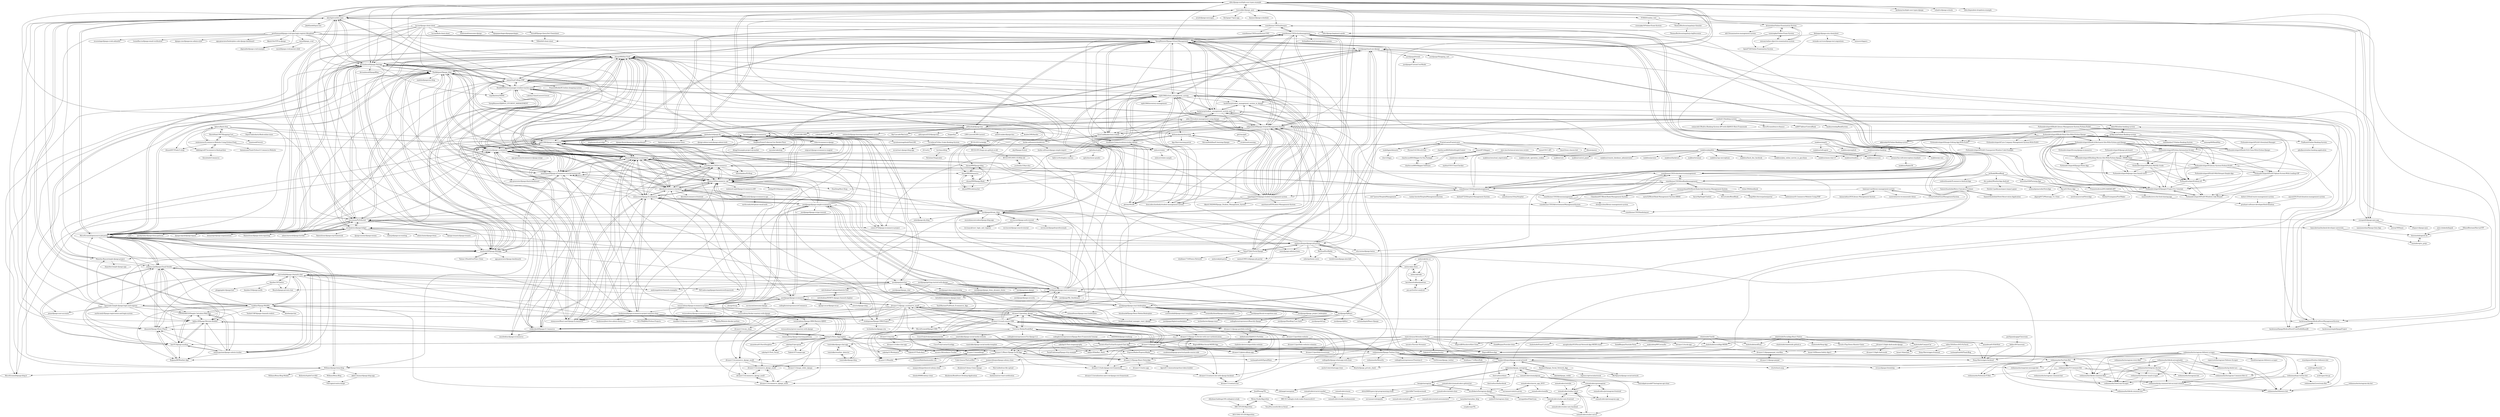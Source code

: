 digraph G {
"sibtc/django-multiple-user-types-example" -> "tomwalker/django_quiz"
"sibtc/django-multiple-user-types-example" -> "sswapnil2/django-quiz-app"
"sibtc/django-multiple-user-types-example" -> "akashgiricse/lets-quiz"
"sibtc/django-multiple-user-types-example" -> "justdjango/teach-me-django"
"sibtc/django-multiple-user-types-example" -> "devmahmud/Django-Poll-App"
"sibtc/django-multiple-user-types-example" -> "sibtc/django-beginners-guide" ["e"=1]
"sibtc/django-multiple-user-types-example" -> "wsvincent/django-auth-tutorial"
"sibtc/django-multiple-user-types-example" -> "TareqMonwer/Django-School-Management"
"sibtc/django-multiple-user-types-example" -> "pydanny/multiple-user-types-django"
"sibtc/django-multiple-user-types-example" -> "shyam999/Hot-Food"
"sibtc/django-multiple-user-types-example" -> "suhailvs/django-schools"
"sibtc/django-multiple-user-types-example" -> "sibtc/dependent-dropdown-example"
"sibtc/django-multiple-user-types-example" -> "adigunsherif/Django-School-Management-System"
"sibtc/django-multiple-user-types-example" -> "gowthamand/django-crud-ajax-login-register-fileupload"
"sibtc/django-multiple-user-types-example" -> "fl4viooliveira/django_ecommerce"
"TheAbhijeet/Django_blog" -> "smahesh29/Django-WebApp"
"TheAbhijeet/Django_blog" -> "devmahmud/Django-Poll-App"
"TheAbhijeet/Django_blog" -> "shyam999/Django-ecommerce"
"TheAbhijeet/Django_blog" -> "shyam999/Hot-Food"
"TheAbhijeet/Django_blog" -> "imanaspaul/Django-eCommerce-tutorial-manascode"
"TheAbhijeet/Django_blog" -> "MicroPyramid/opensource-job-portal"
"TheAbhijeet/Django_blog" -> "nephila/djangocms-blog" ["e"=1]
"TheAbhijeet/Django_blog" -> "fl4viooliveira/django_ecommerce"
"TheAbhijeet/Django_blog" -> "MicroPyramid/django-blog-it" ["e"=1]
"TheAbhijeet/Django_blog" -> "justdjango/dream_blog"
"TheAbhijeet/Django_blog" -> "sajib1066/django-ecommerce"
"TheAbhijeet/Django_blog" -> "Williano/django-bona-blog"
"TheAbhijeet/Django_blog" -> "mavenium/PyEditorial"
"TheAbhijeet/Django_blog" -> "mdn/django-diy-blog" ["e"=1]
"TheAbhijeet/Django_blog" -> "samarth-p/College-ERP"
"zakee94/online-banking-system" -> "g33kyrash/Online-Banking-system"
"zakee94/online-banking-system" -> "PialKanti/Online-Banking-System"
"zakee94/online-banking-system" -> "akkireddy95/Online-Banking-system"
"narrowfail/django-channels-chat" -> "Bearle/django-private-chat" ["e"=1]
"narrowfail/django-channels-chat" -> "Bearle/django_private_chat2" ["e"=1]
"narrowfail/django-channels-chat" -> "vsjakhar/Django-WebRtc"
"narrowfail/django-channels-chat" -> "sukanya-pai/Django-Email-Sender"
"narrowfail/django-channels-chat" -> "dmasieh/Django-Music-Player"
"narrowfail/django-channels-chat" -> "egorsmkv/simple-django-login-and-register"
"narrowfail/django-channels-chat" -> "justdjango/justchat"
"narrowfail/django-channels-chat" -> "andrewgodwin/channels-examples" ["e"=1]
"narrowfail/django-channels-chat" -> "Aafiya-H/Django-Resume-Builder"
"narrowfail/django-channels-chat" -> "sakship31/News-Aggregator"
"narrowfail/django-channels-chat" -> "MicroPyramid/opensource-job-portal"
"narrowfail/django-channels-chat" -> "bartTC/django-markup"
"narrowfail/django-channels-chat" -> "danidee10/Chatire"
"narrowfail/django-channels-chat" -> "nitish-gautam/django-calorie-tracker"
"narrowfail/django-channels-chat" -> "NilCoalescing/djangochannelsrestframework" ["e"=1]
"manjurulhoque/django-udemy-clone" -> "manjurulhoque/laravel-udemy-clone"
"manjurulhoque/django-udemy-clone" -> "Alsaheem/Udemy-Clone-Django"
"justdjango/teach-me-django" -> "justdjango/django-react-boilerplate"
"justdjango/teach-me-django" -> "justdjango/django-react-ecommerce"
"justdjango/teach-me-django" -> "justdjango/DjReact"
"justdjango/teach-me-django" -> "TareqMonwer/Django-School-Management"
"justdjango/teach-me-django" -> "justdjango/friends"
"justdjango/teach-me-django" -> "justdjango/justchat"
"justdjango/teach-me-django" -> "justdjango/dream_blog"
"justdjango/teach-me-django" -> "sibtc/django-multiple-user-types-example"
"justdjango/teach-me-django" -> "shyam999/Hot-Food"
"justdjango/teach-me-django" -> "justdjango/My_Dashboard"
"justdjango/teach-me-django" -> "justdjango/Shopping_cart"
"nomadcoders/nomadcoders-github-list" -> "serranoarevalo/yts-proxy"
"nomadcoders/nomadcoders-github-list" -> "alstn2468/typescript-programming-study"
"nomadcoders/nomadcoders-github-list" -> "nomadcoders/airbnb-clone"
"sswapnil2/django-quiz-app" -> "tomwalker/django_quiz"
"sswapnil2/django-quiz-app" -> "neeraj1909/quiz"
"sswapnil2/django-quiz-app" -> "24apurv/django-quiz"
"sswapnil2/django-quiz-app" -> "vparjunmohan/Django-Quiz-App"
"justdjango/dream_blog" -> "MicroPyramid/django-blog-it" ["e"=1]
"justdjango/dream_blog" -> "TheAbhijeet/Django_blog"
"justdjango/dream_blog" -> "sajib1066/django-ecommerce"
"justdjango/dream_blog" -> "celikyuksell/Django-E-Commerce"
"justdjango/dream_blog" -> "mavenium/PyEditorial"
"justdjango/dream_blog" -> "shyam999/Django-ecommerce"
"justdjango/dream_blog" -> "mustafamuratcoskun/django-blog-app" ["e"=1]
"justdjango/dream_blog" -> "studygyaan/Django-CRM-Project"
"justdjango/dream_blog" -> "sswapnil2/django-quiz-app"
"justdjango/dream_blog" -> "justdjango/teach-me-django"
"justdjango/dream_blog" -> "wsvincent/django-auth-tutorial"
"justdjango/dream_blog" -> "itsvinayak/user_login_and_register"
"justdjango/dream_blog" -> "justdjango/Handling-User-Auth"
"justdjango/dream_blog" -> "sajib1066/school_management_system"
"justdjango/dream_blog" -> "mdn/django-diy-blog" ["e"=1]
"sajib1066/school_management_system" -> "adigunsherif/Django-School-Management-System"
"sajib1066/school_management_system" -> "TareqMonwer/Django-School-Management"
"sajib1066/school_management_system" -> "sumitkumar1503/schoolmanagement"
"sajib1066/school_management_system" -> "ZeroCoolHacker/easy-school"
"sajib1066/school_management_system" -> "hackstarsj/student_management_system_part_11"
"sajib1066/school_management_system" -> "ghrimx/StudX"
"sajib1066/school_management_system" -> "hackstarsj/DjangoMedicalStoreManagementSystem"
"sajib1066/school_management_system" -> "sajib1066/django-ecommerce"
"sajib1066/school_management_system" -> "freecodeschoolindy/student-management-system"
"sajib1066/school_management_system" -> "vijaythapa333/django-student-management-system"
"sajib1066/school_management_system" -> "sajib1066/inventory-management" ["e"=1]
"sajib1066/school_management_system" -> "shyam999/Hot-Food"
"sajib1066/school_management_system" -> "Sany07/Job-Portal-Django"
"sajib1066/school_management_system" -> "hackstarsj/student_management_system_in_django"
"gowthamand/django-crud-ajax-login-register-fileupload" -> "digenaldo/django-crud-example"
"gowthamand/django-crud-ajax-login-register-fileupload" -> "TheAbhijeet/Django_blog"
"gowthamand/django-crud-ajax-login-register-fileupload" -> "oscarmlage/django-cruds-adminlte" ["e"=1]
"gowthamand/django-crud-ajax-login-register-fileupload" -> "rayed/django_crud"
"gowthamand/django-crud-ajax-login-register-fileupload" -> "TareqMonwer/Django-School-Management"
"gowthamand/django-crud-ajax-login-register-fileupload" -> "adigunsherif/Django-School-Management-System"
"gowthamand/django-crud-ajax-login-register-fileupload" -> "devmahmud/Django-Poll-App"
"gowthamand/django-crud-ajax-login-register-fileupload" -> "pinax/django-user-accounts" ["e"=1]
"gowthamand/django-crud-ajax-login-register-fileupload" -> "LeoneBacciu/django-email-verification" ["e"=1]
"gowthamand/django-crud-ajax-login-register-fileupload" -> "django-cms/djangocms-admin-style" ["e"=1]
"gowthamand/django-crud-ajax-login-register-fileupload" -> "app-generator/boilerplate-code-django-dashboard" ["e"=1]
"gowthamand/django-crud-ajax-login-register-fileupload" -> "Akash16s/OTP-in-django"
"gowthamand/django-crud-ajax-login-register-fileupload" -> "thomas545/ecommerce_api"
"gowthamand/django-crud-ajax-login-register-fileupload" -> "Sany07/Job-Portal-Django"
"gowthamand/django-crud-ajax-login-register-fileupload" -> "sibtc/django-multiple-user-types-example"
"ricardojoserf/twitter-followers-bot" -> "acidvegas/booster"
"lucrae/django-cheat-sheet" -> "Nifled/drf-cheat-sheet"
"lucrae/django-cheat-sheet" -> "lucrae/flask-cheat-sheet"
"lucrae/django-cheat-sheet" -> "mavenium/PyEditorial"
"lucrae/django-cheat-sheet" -> "chrisdl/Django-QuerySet-Cheatsheet"
"lucrae/django-cheat-sheet" -> "devmahmud/Django-Poll-App"
"lucrae/django-cheat-sheet" -> "gowthamand/django-crud-ajax-login-register-fileupload"
"lucrae/django-cheat-sheet" -> "adigunsherif/Django-School-Management-System"
"lucrae/django-cheat-sheet" -> "celikyuksell/Django-E-Commerce"
"lucrae/django-cheat-sheet" -> "shahraizali/awesome-django" ["e"=1]
"lucrae/django-cheat-sheet" -> "smahesh29/Django-WebApp"
"lucrae/django-cheat-sheet" -> "vintasoftware/django-react-boilerplate" ["e"=1]
"lucrae/django-cheat-sheet" -> "Williano/django-bona-blog"
"lucrae/django-cheat-sheet" -> "djangopackages/djangopackages" ["e"=1]
"lucrae/django-cheat-sheet" -> "fl4viooliveira/django_ecommerce"
"lucrae/django-cheat-sheet" -> "sibtc/django-beginners-guide" ["e"=1]
"conorc470/django-ecommerce-project" -> "hereshem/django-ecommerce"
"manjurulhoque/django-job-portal" -> "MicroPyramid/opensource-job-portal"
"manjurulhoque/django-job-portal" -> "Sany07/Job-Portal-Django"
"manjurulhoque/django-job-portal" -> "MeNsaaH/soMedia"
"manjurulhoque/django-job-portal" -> "nazmul199512/django-job-portal"
"manjurulhoque/django-job-portal" -> "manjurulhoque/django-social-network"
"manjurulhoque/django-job-portal" -> "sebst/pythonic-news" ["e"=1]
"manjurulhoque/django-job-portal" -> "TareqMonwer/Django-School-Management"
"manjurulhoque/django-job-portal" -> "vitorfs/bootcamp" ["e"=1]
"manjurulhoque/django-job-portal" -> "arrobalytics/django-ledger"
"manjurulhoque/django-job-portal" -> "sajib1066/django-ecommerce"
"manjurulhoque/django-job-portal" -> "adigunsherif/Django-School-Management-System"
"manjurulhoque/django-job-portal" -> "saxix/django-adminactions" ["e"=1]
"manjurulhoque/django-job-portal" -> "shyam999/Django-ecommerce"
"manjurulhoque/django-job-portal" -> "smahesh29/Django-WebApp"
"manjurulhoque/django-job-portal" -> "otto-torino/django-baton" ["e"=1]
"hjlarry/flask-shop" -> "HarshShah1997/Shopping-Cart"
"hjlarry/flask-shop" -> "nikhilagrwl07/ecommerce-flask-python"
"hjlarry/flask-shop" -> "mohsinenur/Ecommerce-Website-Using-Python-Flask"
"hjlarry/flask-shop" -> "sajib1066/django-ecommerce"
"hjlarry/flask-shop" -> "shyam999/Django-ecommerce"
"hjlarry/flask-shop" -> "mavenium/PyEditorial"
"hjlarry/flask-shop" -> "DiptoChakrabarty/flask-online-store"
"hjlarry/flask-shop" -> "diwash007/Flask-O-shop"
"imShakil/BloodBank" -> "PriyanshuArora2001/AAHAR-APP"
"imShakil/BloodBank" -> "hetsuthar028/Farming-App"
"imShakil/BloodBank" -> "sumitkumar1503/bloodbankmanagement"
"imShakil/BloodBank" -> "codewithsandy/Ecommerce-Android-App"
"imShakil/BloodBank" -> "dev-aniketj/WeatherApp-Android"
"EswarGitHub/GymManagementSystem" -> "hamzaavvan/library-management-system"
"justdjango/django-react-boilerplate" -> "justdjango/django-react-ecommerce"
"justdjango/django-react-boilerplate" -> "justdjango/teach-me-django"
"justdjango/django-react-boilerplate" -> "justdjango/DjReact"
"justdjango/django-react-boilerplate" -> "justdjango/django_project_boilerplate"
"justdjango/django-react-boilerplate" -> "vintasoftware/django-react-boilerplate" ["e"=1]
"justdjango/django-react-boilerplate" -> "bradtraversy/lead_manager_react_django" ["e"=1]
"justdjango/django-react-boilerplate" -> "techiediaries/django-react"
"justdjango/django-react-boilerplate" -> "faisalnazik/Django-React-Redux-Boilerplate" ["e"=1]
"justdjango/django-react-boilerplate" -> "justdjango/django-ecommerce"
"justdjango/django-react-boilerplate" -> "scottwoodall/django-react-template" ["e"=1]
"justdjango/django-react-boilerplate" -> "codingforentrepreneurs/Reactify-Django" ["e"=1]
"justdjango/django-react-boilerplate" -> "justdjango/facial-recognition-saas"
"justdjango/django-react-boilerplate" -> "imanaspaul/Django-eCommerce-tutorial-manascode"
"justdjango/django-react-boilerplate" -> "createdbyfahad/django-react-example"
"justdjango/django-react-boilerplate" -> "justdjango/dream_blog"
"ghrimx/StudX" -> "sajib1066/school_management_system"
"danidee10/Chatire" -> "Bearle/django-private-chat" ["e"=1]
"danidee10/Chatire" -> "danidee10/django-notifs"
"danidee10/Chatire" -> "ploggingdev/djangochat"
"danidee10/Chatire" -> "narrowfail/django-channels-chat"
"akashgiricse/lets-quiz" -> "devmahmud/Django-Poll-App"
"akashgiricse/lets-quiz" -> "tomwalker/django_quiz"
"akashgiricse/lets-quiz" -> "MicroPyramid/opensource-job-portal"
"akashgiricse/lets-quiz" -> "sswapnil2/django-quiz-app"
"akashgiricse/lets-quiz" -> "smahesh29/Django-WebApp"
"akashgiricse/lets-quiz" -> "Shubh0405/classmanager-student-teacher-portal"
"akashgiricse/lets-quiz" -> "sibtc/django-multiple-user-types-example"
"akashgiricse/lets-quiz" -> "mavenium/PyEditorial"
"akashgiricse/lets-quiz" -> "JakeKandell/quiz-site"
"akashgiricse/lets-quiz" -> "sukanya-pai/Django-Email-Sender"
"akashgiricse/lets-quiz" -> "Aafiya-H/Django-Resume-Builder"
"akashgiricse/lets-quiz" -> "dmasieh/Django-Music-Player"
"akashgiricse/lets-quiz" -> "nitish-gautam/django-calorie-tracker"
"akashgiricse/lets-quiz" -> "sumitkumar1503/onlinequiz"
"akashgiricse/lets-quiz" -> "vsjakhar/Django-WebRtc"
"justdjango/django-ecommerce" -> "justdjango/django-simple-ecommerce"
"justdjango/django-ecommerce" -> "zinmyoswe/Django-Ecommerce"
"justdjango/django-ecommerce" -> "codingforentrepreneurs/eCommerce" ["e"=1]
"justdjango/django-ecommerce" -> "justdjango/django-react-ecommerce"
"justdjango/django-ecommerce" -> "awesto/django-shop" ["e"=1]
"justdjango/django-ecommerce" -> "django-oscar/django-oscar" ["e"=1]
"justdjango/django-ecommerce" -> "veryacademy/django-ecommerce-project"
"justdjango/django-ecommerce" -> "shuup/shuup" ["e"=1]
"justdjango/django-ecommerce" -> "justdjango/django-react-boilerplate"
"justdjango/django-ecommerce" -> "divanov11/django_ecommerce_mod5"
"justdjango/django-ecommerce" -> "MicroPyramid/Django-CRM" ["e"=1]
"justdjango/django-ecommerce" -> "shyam999/Django-ecommerce"
"justdjango/django-ecommerce" -> "wsvincent/awesome-django" ["e"=1]
"justdjango/django-ecommerce" -> "egorsmkv/simple-django-login-and-register"
"justdjango/django-ecommerce" -> "narrowfail/django-channels-chat"
"nomadcoders/nomadgram" -> "benigls/instagram"
"nomadcoders/nomadgram" -> "nomadcoders/prismagram"
"nomadcoders/nomadgram" -> "nomadcoders/nuber-server"
"nomadcoders/nomadgram" -> "nomadcoders/nuber-client"
"nomadcoders/nomadgram" -> "konradgalczynski07/instagram-api-clone"
"nomadcoders/nomadgram" -> "andyalam/django_instagram"
"arrobalytics/django-ledger" -> "mavenium/PyEditorial"
"arrobalytics/django-ledger" -> "MicroPyramid/opensource-job-portal"
"arrobalytics/django-ledger" -> "RamezIssac/django-slick-reporting" ["e"=1]
"arrobalytics/django-ledger" -> "adamcharnock/django-hordak" ["e"=1]
"arrobalytics/django-ledger" -> "RamezIssac/django-erp-framework" ["e"=1]
"arrobalytics/django-ledger" -> "django-money/django-money" ["e"=1]
"arrobalytics/django-ledger" -> "dulacp/django-accounting" ["e"=1]
"arrobalytics/django-ledger" -> "adamchainz/django-htmx" ["e"=1]
"arrobalytics/django-ledger" -> "devmahmud/Django-Poll-App"
"arrobalytics/django-ledger" -> "MicroPyramid/Django-CRM" ["e"=1]
"arrobalytics/django-ledger" -> "django-tenants/django-tenants" ["e"=1]
"arrobalytics/django-ledger" -> "spookylukey/django-htmx-patterns" ["e"=1]
"arrobalytics/django-ledger" -> "django-hijack/django-hijack" ["e"=1]
"arrobalytics/django-ledger" -> "manjurulhoque/django-job-portal"
"arrobalytics/django-ledger" -> "bennylope/django-organizations" ["e"=1]
"Pythondeveloper6/Build-Library-Management-System-Python-PyQt5" -> "Pythondeveloper6/Library-System-Python-PyQt5"
"Pythondeveloper6/Build-Library-Management-System-Python-PyQt5" -> "Pythondeveloper6/Cars-Company-Management-System-With-PyQt5"
"Pythondeveloper6/Build-Library-Management-System-Python-PyQt5" -> "Pythondeveloper6/Build-OLX-Clone-With-Python-Django-"
"Pythondeveloper6/Build-Library-Management-System-Python-PyQt5" -> "Pythondeveloper6/Build-A-Restuarnt-Site-With-Python-and-Django"
"Pythondeveloper6/Build-Library-Management-System-Python-PyQt5" -> "Pythondeveloper6/Image-Editing-App-With-PyQt5"
"Pythondeveloper6/Build-Library-Management-System-Python-PyQt5" -> "Pythondeveloper6/Build-Hotel-Site-With-Python-Django"
"Pythondeveloper6/Build-Library-Management-System-Python-PyQt5" -> "Pythondeveloper6/Python-Automation-Scripts"
"Pythondeveloper6/Build-A-Restuarnt-Site-With-Python-and-Django" -> "Pythondeveloper6/Building-Movies-Site-With-Python-Django---IMDB-Clone"
"Pythondeveloper6/Build-A-Restuarnt-Site-With-Python-and-Django" -> "Pythondeveloper6/Build-Hotel-Site-With-Python-Django"
"Pythondeveloper6/Build-A-Restuarnt-Site-With-Python-and-Django" -> "Pythondeveloper6/Django2-Project-For-Tutorials"
"Pythondeveloper6/Build-A-Restuarnt-Site-With-Python-and-Django" -> "Pythondeveloper6/django-class-based-views"
"Pythondeveloper6/Build-A-Restuarnt-Site-With-Python-and-Django" -> "Pythondeveloper6/Library-System-Python-PyQt5"
"Pythondeveloper6/Build-A-Restuarnt-Site-With-Python-and-Django" -> "Pythondeveloper6/Build-OLX-Clone-With-Python-Django-"
"Pythondeveloper6/Build-A-Restuarnt-Site-With-Python-and-Django" -> "Pythondeveloper6/Python-MySQL-Guide"
"Pythondeveloper6/Build-A-Restuarnt-Site-With-Python-and-Django" -> "Pythondeveloper6/PyQt5-Splash-Screen-With-Loading-GIF"
"Pythondeveloper6/Build-A-Restuarnt-Site-With-Python-and-Django" -> "Pythondeveloper6/PyQt5-Windows-Like-Wizard"
"Pythondeveloper6/Build-A-Restuarnt-Site-With-Python-and-Django" -> "Pythondeveloper6/Django-Notes-App"
"Pythondeveloper6/Build-A-Restuarnt-Site-With-Python-and-Django" -> "Pythondeveloper6/Python-Automation-Scripts"
"Pythondeveloper6/Build-A-Restuarnt-Site-With-Python-and-Django" -> "Pythondeveloper6/souq-django-ecommerce"
"mohsinenur/Ecommerce-Website-Using-Python-Flask" -> "nikhilagrwl07/ecommerce-flask-python"
"mohsinenur/Ecommerce-Website-Using-Python-Flask" -> "diwash007/Flask-O-shop"
"mohsinenur/Ecommerce-Website-Using-Python-Flask" -> "haxamxam/Flask-Python-E-Commerce-Website"
"mohsinenur/Ecommerce-Website-Using-Python-Flask" -> "fl4viooliveira/django_ecommerce"
"mohsinenur/Ecommerce-Website-Using-Python-Flask" -> "HarshShah1997/Shopping-Cart"
"mohsinenur/Ecommerce-Website-Using-Python-Flask" -> "hjlarry/flask-shop"
"nikhilagrwl07/ecommerce-flask-python" -> "theuxhub/eCommerce"
"nikhilagrwl07/ecommerce-flask-python" -> "mohsinenur/Ecommerce-Website-Using-Python-Flask"
"samarth-p/College-ERP" -> "Shubh0405/classmanager-student-teacher-portal"
"samarth-p/College-ERP" -> "smahesh29/Django-WebApp"
"samarth-p/College-ERP" -> "TareqMonwer/Django-School-Management"
"samarth-p/College-ERP" -> "MicroPyramid/opensource-job-portal"
"samarth-p/College-ERP" -> "TheAbhijeet/Django_blog"
"samarth-p/College-ERP" -> "hackstarsj/student_management_system_in_django"
"samarth-p/College-ERP" -> "riajulkashem/SRMS"
"samarth-p/College-ERP" -> "arrobalytics/django-ledger"
"samarth-p/College-ERP" -> "hackstarsj/student_management_system_part_11"
"samarth-p/College-ERP" -> "akashgiricse/lets-quiz"
"samarth-p/College-ERP" -> "shyam999/Hot-Food"
"samarth-p/College-ERP" -> "devmahmud/Django-Poll-App"
"samarth-p/College-ERP" -> "sajib1066/school_management_system"
"samarth-p/College-ERP" -> "PuneethReddyHC/online-shopping-system" ["e"=1]
"samarth-p/College-ERP" -> "vijaythapa333/django-student-management-system"
"Manisha-Bayya/simple-django-project" -> "fl4viooliveira/django_ecommerce"
"Manisha-Bayya/simple-django-project" -> "sukanya-pai/Django-Email-Sender"
"Manisha-Bayya/simple-django-project" -> "devmahmud/Django-Poll-App"
"Manisha-Bayya/simple-django-project" -> "deparkes/simple-django-app"
"devmahmud/Django-Poll-App" -> "smahesh29/Django-WebApp"
"devmahmud/Django-Poll-App" -> "mavenium/PyEditorial"
"devmahmud/Django-Poll-App" -> "akashgiricse/lets-quiz"
"devmahmud/Django-Poll-App" -> "MicroPyramid/opensource-job-portal"
"devmahmud/Django-Poll-App" -> "TheAbhijeet/Django_blog"
"devmahmud/Django-Poll-App" -> "shyam999/Hot-Food"
"devmahmud/Django-Poll-App" -> "sajib1066/django-ecommerce"
"devmahmud/Django-Poll-App" -> "shyam999/Django-ecommerce"
"devmahmud/Django-Poll-App" -> "imanaspaul/Django-eCommerce-tutorial-manascode"
"devmahmud/Django-Poll-App" -> "riajulkashem/SRMS"
"devmahmud/Django-Poll-App" -> "devmahmud/DjangoBlog"
"devmahmud/Django-Poll-App" -> "Shubh0405/classmanager-student-teacher-portal"
"devmahmud/Django-Poll-App" -> "Manisha-Bayya/simple-django-project"
"devmahmud/Django-Poll-App" -> "app-generator/django-black-dashboard" ["e"=1]
"devmahmud/Django-Poll-App" -> "Williano/django-bona-blog"
"smahesh29/Django-WebApp" -> "devmahmud/Django-Poll-App"
"smahesh29/Django-WebApp" -> "MicroPyramid/opensource-job-portal"
"smahesh29/Django-WebApp" -> "TheAbhijeet/Django_blog"
"smahesh29/Django-WebApp" -> "mavenium/PyEditorial"
"smahesh29/Django-WebApp" -> "akashgiricse/lets-quiz"
"smahesh29/Django-WebApp" -> "shyam999/Hot-Food"
"smahesh29/Django-WebApp" -> "Shubh0405/classmanager-student-teacher-portal"
"smahesh29/Django-WebApp" -> "imanaspaul/Django-eCommerce-tutorial-manascode"
"smahesh29/Django-WebApp" -> "samarth-p/College-ERP"
"smahesh29/Django-WebApp" -> "shyam999/Django-ecommerce"
"smahesh29/Django-WebApp" -> "Manisha-Bayya/simple-django-project"
"smahesh29/Django-WebApp" -> "TareqMonwer/Django-School-Management"
"smahesh29/Django-WebApp" -> "Yawan-1/StackOverFlow--Clone"
"smahesh29/Django-WebApp" -> "studygyaan/Django-CRM-Project"
"smahesh29/Django-WebApp" -> "app-generator/django-dashboards" ["e"=1]
"makdosx/phpddos" -> "makdosx/spy-microphone"
"makdosx/phpddos" -> "makdosx/qr-sms"
"makdosx/phpddos" -> "makdosx/tenebris"
"makdosx/phpddos" -> "makdosx/hack_dns_facebook"
"makdosx/phpddos" -> "makdosx/play_online_movies_in_gnu-linux"
"makdosx/phpddos" -> "makdosx/owncloud_registration"
"makdosx/phpddos" -> "makdosx/safe_operation_cookies"
"makdosx/phpddos" -> "makbox/core"
"makdosx/phpddos" -> "makbox/control_panel"
"makdosx/phpddos" -> "makdosx/neurosis"
"makdosx/phpddos" -> "makdosx/remote_database_administrator"
"makdosx/phpddos" -> "makdosx/proxior"
"makdosx/phpddos" -> "makdosx/anon-chat-v3"
"makdosx/phpddos" -> "makdosx/hackstore"
"makdosx/phpddos" -> "makbox/terminal"
"kkosiba/ecommerce-backend" -> "kkosiba/ecommerce-frontend"
"kkosiba/ecommerce-backend" -> "thomas545/ecommerce_api"
"kkosiba/ecommerce-backend" -> "fl4viooliveira/django_ecommerce"
"kkosiba/ecommerce-backend" -> "shyam999/Django-ecommerce"
"kkosiba/ecommerce-backend" -> "shyam999/Hot-Food"
"kkosiba/ecommerce-backend" -> "sumitkumar1503/ecommerce"
"kkosiba/ecommerce-backend" -> "sajib1066/django-ecommerce"
"kkosiba/ecommerce-backend" -> "zinmyoswe/React-and-Django-Ecommerce"
"kkosiba/ecommerce-backend" -> "hereshem/django-ecommerce"
"kkosiba/ecommerce-backend" -> "zinmyoswe/Django-Ecommerce"
"kkosiba/ecommerce-backend" -> "earthcomfy/django-ecommerce-api"
"kkosiba/ecommerce-backend" -> "conorc470/django-ecommerce-project"
"kkosiba/ecommerce-backend" -> "imanaspaul/Django-eCommerce-tutorial-manascode"
"kkosiba/ecommerce-backend" -> "justdjango/django-react-ecommerce"
"nomadcoders/nuber-server" -> "nomadcoders/nuber-client"
"nomadcoders/nuber-server" -> "nomadcoders/nuber-eats-frontend"
"illinois/queue" -> "rmmh/uiuccalendar"
"StephenPower/CollectorCity-Market-Place" -> "diefenbach/django-lfs"
"StephenPower/CollectorCity-Market-Place" -> "myoula/cakeshop" ["e"=1]
"StephenPower/CollectorCity-Market-Place" -> "klingj3/example-project-dj-market"
"saadmk11/banking-system" -> "rafi007akhtar/CentralBank"
"saadmk11/banking-system" -> "g33kyrash/Online-Banking-system"
"saadmk11/banking-system" -> "banksystembg/BankSystem" ["e"=1]
"saadmk11/banking-system" -> "shyam999/Django-Bank"
"saadmk11/banking-system" -> "somacode1/Build-a-Banking-System-API-with-DJANGO-Rest-Framework"
"saadmk11/banking-system" -> "arrobalytics/django-ledger"
"saadmk11/banking-system" -> "manjurulhoque/django-job-portal"
"saadmk11/banking-system" -> "adigunsherif/Django-School-Management-System"
"saadmk11/banking-system" -> "MicroPyramid/opensource-job-portal"
"saadmk11/banking-system" -> "zakee94/online-banking-system"
"saadmk11/banking-system" -> "MicroPyramid/micro-finance" ["e"=1]
"saadmk11/banking-system" -> "manjurulhoque/django-social-network"
"vladislavalerievich/portfolio-website" -> "abdlalisalmi/DJANGO-Portfolio"
"hereshem/django-ecommerce" -> "conorc470/django-ecommerce-project"
"hereshem/django-ecommerce" -> "Ekluv/ecommerce-django"
"hereshem/django-ecommerce" -> "sajib1066/django-ecommerce"
"wsvincent/django-auth-tutorial" -> "itsvinayak/user_login_and_register"
"wsvincent/django-auth-tutorial" -> "justdjango/dream_blog"
"wsvincent/django-auth-tutorial" -> "wsvincent/djangoforprofessionals" ["e"=1]
"wsvincent/django-auth-tutorial" -> "wsvincent/django-search-tutorial"
"nomadcoders/prismagram-frontend" -> "nomadcoders/prismagram"
"nomadcoders/prismagram-frontend" -> "nomadcoders/prismagram-app"
"ThomasBurleson/angularjs-Quizzler" -> "ThomasBurleson/angularjs-logDecorator"
"riajulkashem/SRMS" -> "TareqMonwer/DJANGO_STUDENT_MANAGEMENT"
"justdjango/justchat" -> "Bearle/django-private-chat" ["e"=1]
"justdjango/justchat" -> "narrowfail/django-channels-chat"
"justdjango/justchat" -> "justdjango/teach-me-django"
"justdjango/justchat" -> "justdjango/DjReact"
"justdjango/justchat" -> "justdjango/video-membership"
"justdjango/justchat" -> "andrewgodwin/channels-examples" ["e"=1]
"justdjango/justchat" -> "mitchtabian/Codingwithmitch-Chat"
"justdjango/justchat" -> "justdjango/django_chat"
"justdjango/justchat" -> "NilCoalescing/djangochannelsrestframework" ["e"=1]
"justdjango/justchat" -> "Bearle/django_private_chat2" ["e"=1]
"justdjango/justchat" -> "codingelle/django-whatsapp-web-clone"
"justdjango/justchat" -> "justdjango/django-react-ecommerce"
"vsjakhar/Django-WebRtc" -> "sakship31/News-Aggregator"
"vsjakhar/Django-WebRtc" -> "narrowfail/django-channels-chat"
"vsjakhar/Django-WebRtc" -> "dmasieh/Django-Music-Player"
"vsjakhar/Django-WebRtc" -> "Kalpana98/Weather-App"
"vsjakhar/Django-WebRtc" -> "Aafiya-H/Django-Resume-Builder"
"vsjakhar/Django-WebRtc" -> "MicroPyramid/opensource-job-portal"
"vsjakhar/Django-WebRtc" -> "redianmarku/Django-Twitter-Clone"
"vsjakhar/Django-WebRtc" -> "akoidan/pychat"
"vsjakhar/Django-WebRtc" -> "sukanya-pai/Django-Email-Sender"
"vsjakhar/Django-WebRtc" -> "CAVIND46016/Simple-Calculator-Web-app"
"vsjakhar/Django-WebRtc" -> "bartTC/django-markup"
"vsjakhar/Django-WebRtc" -> "Tauhid-UAP/django-channels-webrtc"
"vsjakhar/Django-WebRtc" -> "nitish-gautam/django-calorie-tracker"
"vsjakhar/Django-WebRtc" -> "akashgiricse/lets-quiz"
"vsjakhar/Django-WebRtc" -> "cdelange/caseygram"
"makdosx/online-banking" -> "makdosx/anon-chat-v3"
"makdosx/online-banking" -> "makdosx/qr-sms"
"makdosx/online-banking" -> "makdosx/tenebris"
"makdosx/online-banking" -> "makdosx/neurosis"
"justdjango/DjReact" -> "justdjango/django-react-boilerplate"
"justdjango/DjReact" -> "justdjango/teach-me-django"
"justdjango/DjReact" -> "justdjango/django-react-ecommerce"
"justdjango/DjReact" -> "bradtraversy/lead_manager_react_django" ["e"=1]
"justdjango/DjReact" -> "codingforentrepreneurs/Reactify-Django" ["e"=1]
"justdjango/DjReact" -> "techiediaries/django-react"
"justdjango/DjReact" -> "justdjango/justchat"
"justdjango/DjReact" -> "justdjango/dream_blog"
"justdjango/DjReact" -> "divanov11/React-Django-To-Do-App"
"justdjango/DjReact" -> "nicholaskajoh/React-Django"
"justdjango/DjReact" -> "justdjango/drf-api"
"justdjango/DjReact" -> "justdjango/djfilter"
"nomadcoders/movie_app_2019" -> "serranoarevalo/yts-proxy"
"nomadcoders/movie_app_2019" -> "nomadcoders/nomflix"
"dmasieh/Django-Music-Player" -> "Kalpana98/Weather-App"
"dmasieh/Django-Music-Player" -> "sukanya-pai/Django-Email-Sender"
"dmasieh/Django-Music-Player" -> "sakship31/News-Aggregator"
"manjurulhoque/laravel-udemy-clone" -> "shmily40686/udemy-clone"
"justdjango/django_project_boilerplate" -> "justdjango/django-react-boilerplate"
"justdjango/django_project_boilerplate" -> "justdjango/Handling-User-Auth"
"ZeroCoolHacker/easy-school" -> "TareqMonwer/Django-School-Management"
"ZeroCoolHacker/easy-school" -> "burke-software/schooldriver"
"ZeroCoolHacker/easy-school" -> "sajib1066/school_management_system"
"ZeroCoolHacker/easy-school" -> "adigunsherif/Django-School-Management-System"
"justdjango/video-membership" -> "justdjango/My_Dashboard"
"Pythondeveloper6/Build-Hotel-Site-With-Python-Django" -> "Pythondeveloper6/Build-A-Restuarnt-Site-With-Python-and-Django"
"Pythondeveloper6/Build-Hotel-Site-With-Python-Django" -> "Pythondeveloper6/Building-Movies-Site-With-Python-Django---IMDB-Clone"
"Pythondeveloper6/Build-Hotel-Site-With-Python-Django" -> "Pythondeveloper6/Library-System-Python-PyQt5"
"Pythondeveloper6/Build-Hotel-Site-With-Python-Django" -> "Pythondeveloper6/Build-OLX-Clone-With-Python-Django-"
"Pythondeveloper6/Build-Hotel-Site-With-Python-Django" -> "Pythondeveloper6/Python-Automation-Scripts"
"Pythondeveloper6/Build-Hotel-Site-With-Python-Django" -> "Pythondeveloper6/Django2-Project-For-Tutorials"
"Pythondeveloper6/Build-Hotel-Site-With-Python-Django" -> "Pythondeveloper6/django-class-based-views"
"Pythondeveloper6/Build-Hotel-Site-With-Python-Django" -> "Pythondeveloper6/PyQt5-Splash-Screen-With-Loading-GIF"
"Pythondeveloper6/Build-Hotel-Site-With-Python-Django" -> "Pythondeveloper6/Cars-Company-Management-System-With-PyQt5"
"Pythondeveloper6/Build-Hotel-Site-With-Python-Django" -> "Pythondeveloper6/PyQt5-Windows-Like-Wizard"
"Pythondeveloper6/Build-Hotel-Site-With-Python-Django" -> "Pythondeveloper6/Python-MySQL-Guide"
"Pythondeveloper6/Build-Hotel-Site-With-Python-Django" -> "Pythondeveloper6/udemy-dl"
"Pythondeveloper6/Build-Hotel-Site-With-Python-Django" -> "Pythondeveloper6/Image-Editing-App-With-PyQt5"
"Pythondeveloper6/Build-Hotel-Site-With-Python-Django" -> "Pythondeveloper6/PyQt5-Transparent-Window-Code-Example"
"nomadcoders/prismagram" -> "nomadcoders/prismagram-frontend"
"nomadcoders/prismagram" -> "nomadcoders/prismagram-app"
"nomadcoders/prismagram" -> "nomadcoders/nuber-client"
"wadefagen/datasets" -> "chin123/gpa"
"wadefagen/datasets" -> "PrairieLearn/PrairieLearn"
"justdjango/facial-recognition-saas" -> "justdjango/digital-marketplace"
"caomingkai/Online-Exam-System" -> "annuay/online-objective-examination-system"
"caomingkai/Online-Exam-System" -> "kiranonline/Online-Examination-System"
"caomingkai/Online-Exam-System" -> "hjain0726/Online-Examination-System"
"zecollokaris/Instagram-django" -> "junlee91/instagram-clone" ["e"=1]
"zecollokaris/Instagram-django" -> "benigls/instagram"
"zecollokaris/Instagram-django" -> "sewagodimo/FakeGram"
"thetruefuss/elmer" -> "thetruefuss/thefacebook"
"delitamakanda/elearning" -> "avuletica/eLearning"
"delitamakanda/elearning" -> "ShivamRohilllaa/E-learning-Django-"
"delitamakanda/elearning" -> "AcademicsToday/academicstoday-django"
"delitamakanda/elearning" -> "Aga-Ma/e-learning-portal"
"justdjango/django-react-ecommerce" -> "justdjango/django-react-boilerplate"
"justdjango/django-react-ecommerce" -> "justdjango/teach-me-django"
"justdjango/django-react-ecommerce" -> "kritebh/ecommerce-django-react"
"justdjango/django-react-ecommerce" -> "justdjango/DjReact"
"justdjango/django-react-ecommerce" -> "justdjango/django-ecommerce"
"justdjango/django-react-ecommerce" -> "zinmyoswe/Django-Ecommerce"
"justdjango/django-react-ecommerce" -> "kkosiba/ecommerce-backend"
"justdjango/django-react-ecommerce" -> "fl4viooliveira/django_ecommerce"
"justdjango/django-react-ecommerce" -> "shyam999/Hot-Food"
"justdjango/django-react-ecommerce" -> "justdjango/django-simple-ecommerce"
"justdjango/django-react-ecommerce" -> "bradtraversy/lead_manager_react_django" ["e"=1]
"justdjango/django-react-ecommerce" -> "thomas545/ecommerce_api"
"justdjango/django-react-ecommerce" -> "zinmyoswe/React-and-Django-Ecommerce"
"justdjango/django-react-ecommerce" -> "sajib1066/django-ecommerce"
"justdjango/django-react-ecommerce" -> "imanaspaul/Django-eCommerce-tutorial-manascode"
"charlescao460/HollowKnightTrainer" -> "charlescao460/iSkipper-In-One-Package"
"Kalpana98/Weather-App" -> "dmasieh/Django-Music-Player"
"akkireddy95/Online-Banking-system" -> "g33kyrash/Online-Banking-system"
"akkireddy95/Online-Banking-system" -> "makdosx/online-banking"
"akkireddy95/Online-Banking-system" -> "zakee94/online-banking-system"
"MeNsaaH/soMedia" -> "testdrivenio/django-aloe-bdd"
"MeNsaaH/soMedia" -> "sebst/pythonic-news" ["e"=1]
"nomadcoders/wetube" -> "nomadcoders/nuber-client"
"StasDeep/Rest-Shop" -> "hereshem/django-ecommerce"
"justdjango/friends" -> "justdjango/CustomUserModel"
"nomadcoders/nuber-client" -> "nomadcoders/nuber-server"
"nomadcoders/nuber-client" -> "nomadcoders/nuber-eats-frontend"
"nomadcoders/nuber-client" -> "nomadcoders/prismagram"
"charlescao460/iSkipper-In-One-Package" -> "charlescao460/iSkipper-Software"
"charlescao460/iSkipper-Software" -> "charlescao460/iSkipper-In-One-Package"
"charlescao460/iSkipper-Software" -> "wizard97/iSkipper"
"serranoarevalo/yts-proxy" -> "nomadcoders/movie_app_2019"
"nomadcoders/nomflix" -> "nomadcoders/prismagram-app"
"nomadcoders/nomflix" -> "nomadcoders/styled-awesomeness"
"BUGS-NYU/bugs-nyu.github.io-old" -> "BUGS-NYU/NYU-CS-Wiki-old"
"justdjango/CustomUserModel" -> "justdjango/friends"
"thomas545/ecommerce_api" -> "kkosiba/ecommerce-backend"
"thomas545/ecommerce_api" -> "shyam999/Django-ecommerce"
"thomas545/ecommerce_api" -> "fl4viooliveira/django_ecommerce"
"thomas545/ecommerce_api" -> "earthcomfy/django-ecommerce-api"
"thomas545/ecommerce_api" -> "sajib1066/django-ecommerce"
"thomas545/ecommerce_api" -> "shyam999/Hot-Food"
"thomas545/ecommerce_api" -> "zinmyoswe/Django-Ecommerce"
"thomas545/ecommerce_api" -> "zinmyoswe/React-and-Django-Ecommerce"
"thomas545/ecommerce_api" -> "StasDeep/Rest-Shop"
"thomas545/ecommerce_api" -> "sumitkumar1503/ecommerce"
"thomas545/ecommerce_api" -> "imanaspaul/Django-eCommerce-tutorial-manascode"
"thomas545/ecommerce_api" -> "mahmud-sajib/Django-Ecommerce-API"
"thomas545/ecommerce_api" -> "yashgo0018/django-ecommerce"
"thomas545/ecommerce_api" -> "adigunsherif/Django-School-Management-System"
"thomas545/ecommerce_api" -> "sukanya-pai/Django-Email-Sender"
"MicroPyramid/opensource-job-portal" -> "manjurulhoque/django-job-portal"
"MicroPyramid/opensource-job-portal" -> "mavenium/PyEditorial"
"MicroPyramid/opensource-job-portal" -> "Sany07/Job-Portal-Django"
"MicroPyramid/opensource-job-portal" -> "smahesh29/Django-WebApp"
"MicroPyramid/opensource-job-portal" -> "devmahmud/Django-Poll-App"
"MicroPyramid/opensource-job-portal" -> "sakship31/News-Aggregator"
"MicroPyramid/opensource-job-portal" -> "Aafiya-H/Django-Resume-Builder"
"MicroPyramid/opensource-job-portal" -> "shyam999/Hot-Food"
"MicroPyramid/opensource-job-portal" -> "akashgiricse/lets-quiz"
"MicroPyramid/opensource-job-portal" -> "sukanya-pai/Django-Email-Sender"
"MicroPyramid/opensource-job-portal" -> "Shubh0405/classmanager-student-teacher-portal"
"MicroPyramid/opensource-job-portal" -> "TheAbhijeet/Django_blog"
"MicroPyramid/opensource-job-portal" -> "TareqMonwer/Django-School-Management"
"MicroPyramid/opensource-job-portal" -> "arrobalytics/django-ledger"
"MicroPyramid/opensource-job-portal" -> "fl4viooliveira/django_ecommerce"
"zinmyoswe/Django-Ecommerce" -> "shyam999/Django-ecommerce"
"zinmyoswe/Django-Ecommerce" -> "sajib1066/django-ecommerce"
"zinmyoswe/Django-Ecommerce" -> "sumitkumar1503/ecommerce"
"zinmyoswe/Django-Ecommerce" -> "justdjango/django-ecommerce"
"zinmyoswe/Django-Ecommerce" -> "celikyuksell/Django-E-Commerce"
"zinmyoswe/Django-Ecommerce" -> "zinmyoswe/React-and-Django-Ecommerce"
"zinmyoswe/Django-Ecommerce" -> "thomas545/ecommerce_api"
"zinmyoswe/Django-Ecommerce" -> "fl4viooliveira/django_ecommerce"
"zinmyoswe/Django-Ecommerce" -> "kkosiba/ecommerce-backend"
"zinmyoswe/Django-Ecommerce" -> "justdjango/django-simple-ecommerce"
"zinmyoswe/Django-Ecommerce" -> "justdjango/django-react-ecommerce"
"zinmyoswe/Django-Ecommerce" -> "hereshem/django-ecommerce"
"zinmyoswe/Django-Ecommerce" -> "shyam999/Hot-Food"
"zinmyoswe/Django-Ecommerce" -> "TheAbhijeet/Django_blog"
"zinmyoswe/Django-Ecommerce" -> "hackstarsj/django-ecommerce-project-amazon-clone"
"hackstarsj/student_management_system_part_11" -> "hackstarsj/student_management_system_in_django"
"hackstarsj/student_management_system_part_11" -> "hackstarsj/DjangoMedicalStoreManagementSystem"
"hackstarsj/student_management_system_part_11" -> "sajib1066/school_management_system"
"hackstarsj/student_management_system_part_11" -> "TareqMonwer/Django-School-Management"
"hackstarsj/student_management_system_part_11" -> "adigunsherif/Django-School-Management-System"
"hackstarsj/student_management_system_part_11" -> "hackstarsj/DjangoMedicalStoreFrontEndInReactJS"
"hackstarsj/student_management_system_part_11" -> "vijaythapa333/django-student-management-system"
"hackstarsj/student_management_system_part_11" -> "sumitkumar1503/schoolmanagement"
"hackstarsj/student_management_system_part_11" -> "freecodeschoolindy/student-management-system"
"hackstarsj/student_management_system_part_11" -> "ghrimx/StudX"
"hackstarsj/student_management_system_part_11" -> "jobic10/student-management-using-django"
"hackstarsj/student_management_system_part_11" -> "ZeroCoolHacker/easy-school"
"varunsardana004/Blood-Bank-And-Donation-Management-System" -> "sumitkumar1503/bloodbankmanagement"
"varunsardana004/Blood-Bank-And-Donation-Management-System" -> "Chandana047/Blood-Bank-Management-System"
"varunsardana004/Blood-Bank-And-Donation-Management-System" -> "sarin32/Blood-Bank-Management-System-DBMS"
"varunsardana004/Blood-Bank-And-Donation-Management-System" -> "AaravRajSIngh/Chatbot" ["e"=1]
"varunsardana004/Blood-Bank-And-Donation-Management-System" -> "Devzstudio/BloodBank" ["e"=1]
"varunsardana004/Blood-Bank-And-Donation-Management-System" -> "thegr8dev/doctorpatientportal" ["e"=1]
"varunsardana004/Blood-Bank-And-Donation-Management-System" -> "mohsinenur/E-Commerce-Website-Using-PHP" ["e"=1]
"hamzaavvan/library-management-system" -> "kumaraditya303/Library-Management-System"
"hamzaavvan/library-management-system" -> "EswarGitHub/GymManagementSystem"
"hamzaavvan/library-management-system" -> "snowch/movie-recommender-demo"
"hamzaavvan/library-management-system" -> "sumitkumar1503/librarymanagement"
"shyam999/Hot-Food" -> "shyam999/Django-ecommerce"
"shyam999/Hot-Food" -> "fl4viooliveira/django_ecommerce"
"shyam999/Hot-Food" -> "imanaspaul/Django-eCommerce-tutorial-manascode"
"shyam999/Hot-Food" -> "Shubh0405/classmanager-student-teacher-portal"
"shyam999/Hot-Food" -> "sajib1066/django-ecommerce"
"shyam999/Hot-Food" -> "thomas545/ecommerce_api"
"shyam999/Hot-Food" -> "zinmyoswe/React-and-Django-Ecommerce"
"shyam999/Hot-Food" -> "devmahmud/Django-Poll-App"
"shyam999/Hot-Food" -> "kkosiba/ecommerce-backend"
"shyam999/Hot-Food" -> "MicroPyramid/opensource-job-portal"
"shyam999/Hot-Food" -> "shyam999/Athanasius"
"shyam999/Hot-Food" -> "TheAbhijeet/Django_blog"
"shyam999/Hot-Food" -> "shyam999/Django-Bank"
"shyam999/Hot-Food" -> "shyam999/Django-blog"
"shyam999/Hot-Food" -> "smahesh29/Django-WebApp"
"adigunsherif/Django-School-Management-System" -> "TareqMonwer/Django-School-Management"
"adigunsherif/Django-School-Management-System" -> "sajib1066/school_management_system"
"adigunsherif/Django-School-Management-System" -> "sumitkumar1503/schoolmanagement"
"adigunsherif/Django-School-Management-System" -> "ZeroCoolHacker/easy-school"
"adigunsherif/Django-School-Management-System" -> "hackstarsj/student_management_system_part_11"
"adigunsherif/Django-School-Management-System" -> "vijaythapa333/django-student-management-system"
"adigunsherif/Django-School-Management-System" -> "ghrimx/StudX"
"adigunsherif/Django-School-Management-System" -> "freecodeschoolindy/student-management-system"
"adigunsherif/Django-School-Management-System" -> "Sany07/Job-Portal-Django"
"adigunsherif/Django-School-Management-System" -> "thomas545/ecommerce_api"
"adigunsherif/Django-School-Management-System" -> "conorc470/django-ecommerce-project"
"adigunsherif/Django-School-Management-System" -> "hereshem/django-ecommerce"
"adigunsherif/Django-School-Management-System" -> "hackstarsj/DjangoMedicalStoreManagementSystem"
"adigunsherif/Django-School-Management-System" -> "delitamakanda/elearning"
"adigunsherif/Django-School-Management-System" -> "Pythondeveloper6/Build-Hotel-Site-With-Python-Django"
"freecodeschoolindy/student-management-system" -> "sajib1066/school_management_system"
"shyam999/Django-ecommerce" -> "shyam999/Hot-Food"
"shyam999/Django-ecommerce" -> "fl4viooliveira/django_ecommerce"
"shyam999/Django-ecommerce" -> "sajib1066/django-ecommerce"
"shyam999/Django-ecommerce" -> "zinmyoswe/Django-Ecommerce"
"shyam999/Django-ecommerce" -> "thomas545/ecommerce_api"
"shyam999/Django-ecommerce" -> "sumitkumar1503/ecommerce"
"shyam999/Django-ecommerce" -> "imanaspaul/Django-eCommerce-tutorial-manascode"
"shyam999/Django-ecommerce" -> "celikyuksell/Django-E-Commerce"
"shyam999/Django-ecommerce" -> "shyam999/Athanasius"
"shyam999/Django-ecommerce" -> "zinmyoswe/React-and-Django-Ecommerce"
"shyam999/Django-ecommerce" -> "hereshem/django-ecommerce"
"shyam999/Django-ecommerce" -> "kkosiba/ecommerce-backend"
"shyam999/Django-ecommerce" -> "TareqMonwer/Django-School-Management"
"shyam999/Django-ecommerce" -> "TheAbhijeet/Django_blog"
"shyam999/Django-ecommerce" -> "shyam999/Django-blog"
"sumitkumar1503/schoolmanagement" -> "sajib1066/school_management_system"
"sumitkumar1503/schoolmanagement" -> "sumitkumar1503/hospitalmanagement"
"sumitkumar1503/schoolmanagement" -> "adigunsherif/Django-School-Management-System"
"sumitkumar1503/schoolmanagement" -> "TareqMonwer/Django-School-Management"
"sumitkumar1503/schoolmanagement" -> "sumitkumar1503/ecommerce"
"sumitkumar1503/schoolmanagement" -> "sumitkumar1503/vehicleservicemanagement"
"sumitkumar1503/schoolmanagement" -> "hackstarsj/student_management_system_part_11"
"sumitkumar1503/schoolmanagement" -> "sumitkumar1503/bloodbankmanagement"
"sumitkumar1503/schoolmanagement" -> "sumitkumar1503/onlinequiz"
"sumitkumar1503/schoolmanagement" -> "ZeroCoolHacker/easy-school"
"sumitkumar1503/schoolmanagement" -> "hrshadhin/school-management-system" ["e"=1]
"sumitkumar1503/schoolmanagement" -> "sumitkumar1503/librarymanagement"
"sumitkumar1503/schoolmanagement" -> "vijaythapa333/django-student-management-system"
"sumitkumar1503/schoolmanagement" -> "hackstarsj/DjangoMedicalStoreManagementSystem"
"sumitkumar1503/schoolmanagement" -> "hackstarsj/student_management_system_in_django"
"nomadcoders/nuber-eats-backend" -> "nomadcoders/nuber-eats-frontend"
"nomadcoders/nuber-eats-backend" -> "nomadcoders/nuber-client"
"nomadcoders/nuber-eats-backend" -> "nomadcoders/nuber-server"
"hackstarsj/student_management_system_in_django" -> "hackstarsj/student_management_system_part_11"
"hackstarsj/student_management_system_in_django" -> "hackstarsj/DjangoMedicalStoreFrontEndInReactJS"
"hackstarsj/student_management_system_in_django" -> "Akash1362000/Django_Student_Management_System" ["e"=1]
"hackstarsj/student_management_system_in_django" -> "vijaythapa333/django-student-management-system"
"vijaythapa333/django-student-management-system" -> "jobic10/student-management-using-django"
"vijaythapa333/django-student-management-system" -> "TareqMonwer/Django-School-Management"
"vijaythapa333/django-student-management-system" -> "adigunsherif/Django-School-Management-System"
"vijaythapa333/django-student-management-system" -> "sajib1066/school_management_system"
"vijaythapa333/django-student-management-system" -> "hackstarsj/student_management_system_part_11"
"vijaythapa333/django-student-management-system" -> "hackstarsj/student_management_system_in_django"
"vijaythapa333/django-student-management-system" -> "sumitkumar1503/schoolmanagement"
"vijaythapa333/django-student-management-system" -> "Shubh0405/classmanager-student-teacher-portal"
"vijaythapa333/django-student-management-system" -> "amirhamza05/Student-Management-System" ["e"=1]
"vijaythapa333/django-student-management-system" -> "Akash1362000/Django_Student_Management_System" ["e"=1]
"vijaythapa333/django-student-management-system" -> "shyam999/Django-ecommerce"
"vijaythapa333/django-student-management-system" -> "freecodeschoolindy/student-management-system"
"vijaythapa333/django-student-management-system" -> "samarth-p/College-ERP"
"vijaythapa333/django-student-management-system" -> "ghrimx/StudX"
"vijaythapa333/django-student-management-system" -> "sumitkumar1503/hospitalmanagement"
"DKU-STUDY/Algorithm" -> "Mirim-Study/Algorithm"
"DKU-STUDY/Algorithm" -> "JunilHwang/TIL"
"DKU-STUDY/Algorithm" -> "ROUTINE-STUDY/Algorithm"
"sumitkumar1503/hospitalmanagement" -> "sumitkumar1503/schoolmanagement"
"sumitkumar1503/hospitalmanagement" -> "sumitkumar1503/ecommerce"
"sumitkumar1503/hospitalmanagement" -> "tushar-borole/HospitalManagementSystem" ["e"=1]
"sumitkumar1503/hospitalmanagement" -> "kishan0725/Hospital-Management-System" ["e"=1]
"sumitkumar1503/hospitalmanagement" -> "sumitkumar1503/vehicleservicemanagement"
"sumitkumar1503/hospitalmanagement" -> "adigunsherif/Django-School-Management-System"
"sumitkumar1503/hospitalmanagement" -> "sumitkumar1503/onlinequiz"
"sumitkumar1503/hospitalmanagement" -> "anmolsaxena10/myHospital"
"sumitkumar1503/hospitalmanagement" -> "sumitkumar1503/bloodbankmanagement"
"sumitkumar1503/hospitalmanagement" -> "TareqMonwer/Django-School-Management"
"sumitkumar1503/hospitalmanagement" -> "sajib1066/school_management_system"
"sumitkumar1503/hospitalmanagement" -> "hackstarsj/student_management_system_part_11"
"sumitkumar1503/hospitalmanagement" -> "sumitkumar1503/librarymanagement"
"sumitkumar1503/hospitalmanagement" -> "vijaythapa333/django-student-management-system"
"sumitkumar1503/hospitalmanagement" -> "rid17pawar/HospitalManagement" ["e"=1]
"studygyaan/Django-CRM-Project" -> "techiediaries/django-crm"
"studygyaan/Django-CRM-Project" -> "shyam999/Hot-Food"
"studygyaan/Django-CRM-Project" -> "shyam999/Django-ecommerce"
"Pythondeveloper6/django-class-based-views" -> "Pythondeveloper6/Django2-Project-For-Tutorials"
"sakship31/News-Aggregator" -> "Aafiya-H/Django-Resume-Builder"
"sakship31/News-Aggregator" -> "Sakshi107/campscape"
"sakship31/News-Aggregator" -> "sakship31/Tech_Social"
"sakship31/News-Aggregator" -> "sakship31/Workspace"
"sakship31/News-Aggregator" -> "dmasieh/Django-Music-Player"
"sakship31/News-Aggregator" -> "Sakshi107/parking-locator"
"sakship31/News-Aggregator" -> "RugvedB/NewsApp"
"sakship31/News-Aggregator" -> "ExpressMailer/ExpressMailer"
"sakship31/News-Aggregator" -> "bartTC/django-markup"
"sakship31/News-Aggregator" -> "tarush-r/End-To-End-Ecrypted-Chat-App"
"sakship31/News-Aggregator" -> "sakship31/picsgram"
"sakship31/News-Aggregator" -> "RugvedB/Mini-Social-MERN-App"
"sakship31/News-Aggregator" -> "amandesai01/SaveDaughter"
"sakship31/News-Aggregator" -> "Sakshi107/Task-diary"
"sakship31/News-Aggregator" -> "tarush-r/Attendance-Tracker"
"redianmarku/YouTube-Bot" -> "redianmarku/Selenium-YT-Bot"
"redianmarku/YouTube-Bot" -> "redianmarku/tiktok-comment-liker"
"redianmarku/YouTube-Bot" -> "redianmarku/TeleGram-Scraper"
"redianmarku/YouTube-Bot" -> "redianmarku/YT-Comment-Bot"
"redianmarku/YouTube-Bot" -> "redianmarku/ig-comment-bot-account-rotation"
"redianmarku/YouTube-Bot" -> "redianmarku/instagram-comment-bot"
"redianmarku/YouTube-Bot" -> "redianmarku/tiktok-comment-bot"
"celikyuksell/Django-E-Commerce" -> "sajib1066/django-ecommerce"
"celikyuksell/Django-E-Commerce" -> "shyam999/Django-ecommerce"
"celikyuksell/Django-E-Commerce" -> "umutbektas/django-ecommerce"
"celikyuksell/Django-E-Commerce" -> "zinmyoswe/Django-Ecommerce"
"celikyuksell/Django-E-Commerce" -> "hereshem/django-ecommerce"
"celikyuksell/Django-E-Commerce" -> "fl4viooliveira/django_ecommerce"
"TareqMonwer/Django-School-Management" -> "adigunsherif/Django-School-Management-System"
"TareqMonwer/Django-School-Management" -> "sajib1066/school_management_system"
"TareqMonwer/Django-School-Management" -> "ZeroCoolHacker/easy-school"
"TareqMonwer/Django-School-Management" -> "sumitkumar1503/schoolmanagement"
"TareqMonwer/Django-School-Management" -> "hackstarsj/student_management_system_part_11"
"TareqMonwer/Django-School-Management" -> "shyam999/Django-ecommerce"
"TareqMonwer/Django-School-Management" -> "ghrimx/StudX"
"TareqMonwer/Django-School-Management" -> "vijaythapa333/django-student-management-system"
"TareqMonwer/Django-School-Management" -> "MicroPyramid/opensource-job-portal"
"TareqMonwer/Django-School-Management" -> "freecodeschoolindy/student-management-system"
"TareqMonwer/Django-School-Management" -> "hackstarsj/DjangoMedicalStoreManagementSystem"
"TareqMonwer/Django-School-Management" -> "samarth-p/College-ERP"
"TareqMonwer/Django-School-Management" -> "delitamakanda/elearning"
"TareqMonwer/Django-School-Management" -> "adilmohak/django-lms"
"TareqMonwer/Django-School-Management" -> "justdjango/teach-me-django"
"sukanya-pai/Django-Email-Sender" -> "Aafiya-H/Django-Resume-Builder"
"sukanya-pai/Django-Email-Sender" -> "bartTC/django-markup"
"sukanya-pai/Django-Email-Sender" -> "dmasieh/Django-Music-Player"
"sukanya-pai/Django-Email-Sender" -> "CAVIND46016/Simple-Calculator-Web-app"
"sukanya-pai/Django-Email-Sender" -> "nitish-gautam/django-calorie-tracker"
"sukanya-pai/Django-Email-Sender" -> "sakship31/News-Aggregator"
"sukanya-pai/Django-Email-Sender" -> "Kalpana98/Weather-App"
"sukanya-pai/Django-Email-Sender" -> "fl4viooliveira/django_ecommerce"
"sukanya-pai/Django-Email-Sender" -> "MicroPyramid/opensource-job-portal"
"sukanya-pai/Django-Email-Sender" -> "narrowfail/django-channels-chat"
"kiranonline/Online-Examination-System" -> "caomingkai/Online-Exam-System"
"kiranonline/Online-Examination-System" -> "alii13/examination-management-system"
"kiranonline/Online-Examination-System" -> "annuay/online-objective-examination-system"
"divanov11/django_ecommerce_mod5" -> "divanov11/ecommerce_django_mod4"
"divanov11/django_ecommerce_mod5" -> "divanov11/ecommerce_django_mod2"
"divanov11/django_ecommerce_mod5" -> "divanov11/ecommerce_django_mod3"
"divanov11/django_ecommerce_mod5" -> "shyam999/Django-ecommerce"
"divanov11/django_ecommerce_mod5" -> "divanov11/crash-course-CRM"
"divanov11/django_ecommerce_mod5" -> "divanov11/ecommerce_django_mod1"
"divanov11/django_ecommerce_mod5" -> "divanov11/to-do-app"
"divanov11/django_ecommerce_mod5" -> "celikyuksell/Django-E-Commerce"
"divanov11/django_ecommerce_mod5" -> "divanov11/django-portfolio-website"
"divanov11/django_ecommerce_mod5" -> "divanov11/todo-django-rest-framework"
"divanov11/django_ecommerce_mod5" -> "divanov11/image_slider_django"
"divanov11/django_ecommerce_mod5" -> "divanov11/ecom_steps"
"divanov11/django_ecommerce_mod5" -> "divanov11/proshop_django"
"divanov11/django_ecommerce_mod5" -> "justdjango/django-ecommerce"
"divanov11/django_ecommerce_mod5" -> "justdjango/django-react-ecommerce"
"divanov11/django-portfolio-website" -> "divanov11/portfolio-website"
"divanov11/django-portfolio-website" -> "divanov11/portfolio-livestream"
"divanov11/django-portfolio-website" -> "abdlalisalmi/DJANGO-Portfolio"
"divanov11/django-portfolio-website" -> "hereshem/django-ecommerce"
"PrairieLearn/PrairieLearn" -> "illinois/queue"
"PrairieLearn/PrairieLearn" -> "wadefagen/datasets"
"PrairieLearn/PrairieLearn" -> "xasos/UIUC-API"
"PrairieLearn/PrairieLearn" -> "wizard97/iSkipper"
"PrairieLearn/PrairieLearn" -> "timot3/uiuc-classes-bot"
"PrairieLearn/PrairieLearn" -> "Person314159/cs221bot"
"PrairieLearn/PrairieLearn" -> "inducer/relate"
"divanov11/crash-course-CRM" -> "divanov11/django_ecommerce_mod5"
"divanov11/crash-course-CRM" -> "divanov11/django-portfolio-website"
"divanov11/crash-course-CRM" -> "divanov11/proshop_django"
"divanov11/crash-course-CRM" -> "divanov11/React-Django-To-Do-App"
"divanov11/crash-course-CRM" -> "divanov11/photo-album-app"
"divanov11/crash-course-CRM" -> "divanov11/Django-To-Do-list-with-user-authentication"
"divanov11/crash-course-CRM" -> "divanov11/Django-Course"
"divanov11/crash-course-CRM" -> "divanov11/Mumble"
"divanov11/crash-course-CRM" -> "Traversy-Media/StudyBud"
"divanov11/crash-course-CRM" -> "justdjango/dream_blog"
"divanov11/crash-course-CRM" -> "adigunsherif/Django-School-Management-System"
"divanov11/crash-course-CRM" -> "divanov11/mumbleapi"
"divanov11/crash-course-CRM" -> "divanov11/portfolio-website"
"divanov11/crash-course-CRM" -> "celikyuksell/Django-E-Commerce"
"divanov11/crash-course-CRM" -> "MicroPyramid/Django-CRM" ["e"=1]
"redianmarku/Django-Twitter-Clone" -> "manjurulhoque/django-social-network"
"redianmarku/Django-Twitter-Clone" -> "vsjakhar/Django-WebRtc"
"redianmarku/Django-Twitter-Clone" -> "GetStream/django_twitter" ["e"=1]
"redianmarku/Django-Twitter-Clone" -> "shubham1710/ByteWalk"
"redianmarku/Django-Twitter-Clone" -> "redianmarku/tiktok-comment-liker"
"redianmarku/Django-Twitter-Clone" -> "redianmarku/MesoOn"
"redianmarku/Django-Twitter-Clone" -> "codingforentrepreneurs/Tweetme-2" ["e"=1]
"redianmarku/Django-Twitter-Clone" -> "redianmarku/tweeter-email-scraper"
"redianmarku/Django-Twitter-Clone" -> "zecollokaris/Instagram-django"
"redianmarku/Django-Twitter-Clone" -> "redianmarku/snapchat-message-bot"
"redianmarku/Django-Twitter-Clone" -> "sajib1066/django-ecommerce"
"redianmarku/Django-Twitter-Clone" -> "manjurulhoque/django-udemy-clone"
"redianmarku/Django-Twitter-Clone" -> "codingelle/django-whatsapp-web-clone"
"redianmarku/Django-Twitter-Clone" -> "redianmarku/ig-dmbot-acc"
"redianmarku/Django-Twitter-Clone" -> "redianmarku/YouTube-Bot"
"proxior/lan-wifi-interception-standard" -> "makdosx/HadesOS"
"redianmarku/js-twitter-bot" -> "redianmarku/TeleGram-Scraper"
"redianmarku/js-twitter-bot" -> "redianmarku/Livestream-Bot"
"redianmarku/js-twitter-bot" -> "redianmarku/tiktok-comment-bot"
"redianmarku/js-twitter-bot" -> "redianmarku/followers-bot"
"bartTC/django-markup" -> "sukanya-pai/Django-Email-Sender"
"bartTC/django-markup" -> "nitish-gautam/django-calorie-tracker"
"bartTC/django-markup" -> "CAVIND46016/Simple-Calculator-Web-app"
"bartTC/django-markup" -> "sakship31/News-Aggregator"
"bartTC/django-markup" -> "Kalpana98/Weather-App"
"bartTC/django-markup" -> "Aafiya-H/Django-Resume-Builder"
"bartTC/django-markup" -> "dmasieh/Django-Music-Player"
"nitish-gautam/django-calorie-tracker" -> "bartTC/django-markup"
"nitish-gautam/django-calorie-tracker" -> "CAVIND46016/Simple-Calculator-Web-app"
"nitish-gautam/django-calorie-tracker" -> "Kalpana98/Weather-App"
"nitish-gautam/django-calorie-tracker" -> "dmasieh/Django-Music-Player"
"nitish-gautam/django-calorie-tracker" -> "sukanya-pai/Django-Email-Sender"
"nitish-gautam/django-calorie-tracker" -> "Aafiya-H/Django-Resume-Builder"
"CryceTruly/trulyexpensesyoutube" -> "CryceTruly/contactListApp"
"divanov11/todo-django-rest-framework" -> "divanov11/contacts-list-with-django-backend"
"divanov11/todo-django-rest-framework" -> "divanov11/serailization-and-crud-django-rest-framework"
"justdjango/django-simple-ecommerce" -> "justdjango/django-ecommerce"
"justdjango/django-simple-ecommerce" -> "zinmyoswe/Django-Ecommerce"
"justdjango/django-simple-ecommerce" -> "shyam999/Django-ecommerce"
"justdjango/django-simple-ecommerce" -> "sajib1066/django-ecommerce"
"justdjango/django-simple-ecommerce" -> "justdjango/django-react-ecommerce"
"justdjango/django-simple-ecommerce" -> "veryacademy/django-ecommerce-project"
"justdjango/django-simple-ecommerce" -> "kkosiba/ecommerce-backend"
"justdjango/django-simple-ecommerce" -> "justdjango/getting-started-with-django"
"justdjango/django-simple-ecommerce" -> "celikyuksell/Django-E-Commerce"
"justdjango/django-simple-ecommerce" -> "hereshem/django-ecommerce"
"justdjango/django-simple-ecommerce" -> "thomas545/ecommerce_api"
"justdjango/django-simple-ecommerce" -> "sumitkumar1503/ecommerce"
"justdjango/django-simple-ecommerce" -> "justdjango/dream_blog"
"justdjango/django-simple-ecommerce" -> "justdjango/justchat"
"justdjango/django-simple-ecommerce" -> "justdjango/django-stripe-tutorial"
"redianmarku/YT-Comment-Bot" -> "redianmarku/Selenium-YT-Bot"
"redianmarku/YT-Comment-Bot" -> "redianmarku/YouTube-Bot"
"redianmarku/YT-Comment-Bot" -> "redianmarku/TeleGram-Scraper"
"redianmarku/YT-Comment-Bot" -> "redianmarku/instagram-bot"
"redianmarku/YT-Comment-Bot" -> "redianmarku/tiktok-comment-liker"
"redianmarku/YT-Comment-Bot" -> "redianmarku/Instagram-Comment-Bot-v2"
"redianmarku/YT-Comment-Bot" -> "redianmarku/instagram-comment-bot"
"manjurulhoque/django-social-network" -> "Ronik22/Django_Social_Network_App"
"manjurulhoque/django-social-network" -> "redianmarku/Django-Twitter-Clone"
"manjurulhoque/django-social-network" -> "thetruefuss/elmer"
"manjurulhoque/django-social-network" -> "manjurulhoque/django-job-portal"
"manjurulhoque/django-social-network" -> "andyalam/django_instagram"
"manjurulhoque/django-social-network" -> "DK-Nguyen/django-social-network"
"manjurulhoque/django-social-network" -> "vitorfs/bootcamp" ["e"=1]
"manjurulhoque/django-social-network" -> "Bearle/django_private_chat2" ["e"=1]
"manjurulhoque/django-social-network" -> "narrowfail/django-channels-chat"
"manjurulhoque/django-social-network" -> "Williano/django-bona-blog"
"manjurulhoque/django-social-network" -> "thomas545/ecommerce_api"
"manjurulhoque/django-social-network" -> "TareqMonwer/Django-School-Management"
"manjurulhoque/django-social-network" -> "revsys/django-friendship" ["e"=1]
"manjurulhoque/django-social-network" -> "mavenium/PyEditorial"
"manjurulhoque/django-social-network" -> "cdelange/caseygram"
"shahshubh/SocialApp-React-Native" -> "shahshubh/socialApp-MERN"
"shahshubh/SocialApp-React-Native" -> "shahshubh/medEasy"
"shahshubh/SocialApp-React-Native" -> "shahshubh/shahshubh.github.io"
"shahshubh/SocialApp-React-Native" -> "shahshubh/CampusCar"
"shahshubh/SocialApp-React-Native" -> "ZalakBhojani/Youtube-clone"
"shahshubh/SocialApp-React-Native" -> "shahshubh/Shop-App"
"shahshubh/SocialApp-React-Native" -> "RugvedB/NewsApp"
"shahshubh/SocialApp-React-Native" -> "kunal-16/pix2pix"
"shahshubh/SocialApp-React-Native" -> "tarush-r/Top-Down-Shooter-Game"
"fl4viooliveira/django_ecommerce" -> "shyam999/Django-ecommerce"
"fl4viooliveira/django_ecommerce" -> "shyam999/Hot-Food"
"fl4viooliveira/django_ecommerce" -> "zinmyoswe/React-and-Django-Ecommerce"
"fl4viooliveira/django_ecommerce" -> "sajib1066/django-ecommerce"
"fl4viooliveira/django_ecommerce" -> "thomas545/ecommerce_api"
"fl4viooliveira/django_ecommerce" -> "kkosiba/ecommerce-backend"
"fl4viooliveira/django_ecommerce" -> "imanaspaul/Django-eCommerce-tutorial-manascode"
"fl4viooliveira/django_ecommerce" -> "hackstarsj/django-ecommerce-project-amazon-clone"
"fl4viooliveira/django_ecommerce" -> "app-generator/ecommerce-django-stripe"
"fl4viooliveira/django_ecommerce" -> "sumitkumar1503/ecommerce"
"imanaspaul/Django-eCommerce-tutorial-manascode" -> "shyam999/Django-ecommerce"
"imanaspaul/Django-eCommerce-tutorial-manascode" -> "shyam999/Hot-Food"
"imanaspaul/Django-eCommerce-tutorial-manascode" -> "Shubh0405/classmanager-student-teacher-portal"
"imanaspaul/Django-eCommerce-tutorial-manascode" -> "sajib1066/django-ecommerce"
"imanaspaul/Django-eCommerce-tutorial-manascode" -> "fl4viooliveira/django_ecommerce"
"imanaspaul/Django-eCommerce-tutorial-manascode" -> "hereshem/django-ecommerce"
"imanaspaul/Django-eCommerce-tutorial-manascode" -> "sumitkumar1503/ecommerce"
"imanaspaul/Django-eCommerce-tutorial-manascode" -> "app-generator/django-black-dashboard" ["e"=1]
"imanaspaul/Django-eCommerce-tutorial-manascode" -> "TheAbhijeet/Django_blog"
"imanaspaul/Django-eCommerce-tutorial-manascode" -> "devmahmud/Django-Poll-App"
"imanaspaul/Django-eCommerce-tutorial-manascode" -> "umutbektas/django-ecommerce"
"imanaspaul/Django-eCommerce-tutorial-manascode" -> "smahesh29/Django-WebApp"
"imanaspaul/Django-eCommerce-tutorial-manascode" -> "thomas545/ecommerce_api"
"Pythondeveloper6/Django-Notes-App" -> "Pythondeveloper6/Django2-Project-For-Tutorials"
"inducer/relate" -> "AcademicsToday/academicstoday-django"
"inducer/relate" -> "inducer/relate-sample"
"sumitkumar1503/ecommerce" -> "sumitkumar1503/vehicleservicemanagement"
"sumitkumar1503/ecommerce" -> "shyam999/Django-ecommerce"
"sumitkumar1503/ecommerce" -> "sajib1066/django-ecommerce"
"sumitkumar1503/ecommerce" -> "sumitkumar1503/schoolmanagement"
"sumitkumar1503/ecommerce" -> "kkosiba/ecommerce-backend"
"sumitkumar1503/ecommerce" -> "zinmyoswe/Django-Ecommerce"
"sumitkumar1503/ecommerce" -> "fl4viooliveira/django_ecommerce"
"sumitkumar1503/ecommerce" -> "imanaspaul/Django-eCommerce-tutorial-manascode"
"sumitkumar1503/ecommerce" -> "sumitkumar1503/hospitalmanagement"
"sumitkumar1503/ecommerce" -> "zinmyoswe/React-and-Django-Ecommerce"
"sumitkumar1503/ecommerce" -> "thomas545/ecommerce_api"
"sumitkumar1503/ecommerce" -> "hereshem/django-ecommerce"
"sumitkumar1503/ecommerce" -> "sumitkumar1503/onlinequiz"
"sumitkumar1503/ecommerce" -> "sumitkumar1503/AdvertisementManagementSystem"
"sumitkumar1503/ecommerce" -> "thisishaykins/PyShop"
"abdlalisalmi/DJANGO-Portfolio" -> "vladislavalerievich/portfolio-website"
"BUGS-NYU/schedge" -> "A1Liu/tci"
"BUGS-NYU/schedge" -> "BUGS-NYU/bugs-nyu.github.io-old"
"BUGS-NYU/schedge" -> "torchnyu/blog"
"Sany07/Job-Portal-Django" -> "manjurulhoque/django-job-portal"
"Sany07/Job-Portal-Django" -> "MicroPyramid/opensource-job-portal"
"Sany07/Job-Portal-Django" -> "nazmul199512/django-job-portal"
"Sany07/Job-Portal-Django" -> "amhsirak/job-portal"
"Sany07/Job-Portal-Django" -> "shubham1710/Fenice-Network"
"Sany07/Job-Portal-Django" -> "shyam999/Hot-Food"
"Sany07/Job-Portal-Django" -> "sajib1066/school_management_system"
"Sany07/Job-Portal-Django" -> "adigunsherif/Django-School-Management-System"
"Sany07/Job-Portal-Django" -> "shyam999/Django-ecommerce"
"sumitkumar1503/vehicleservicemanagement" -> "sumitkumar1503/ecommerce"
"sumitkumar1503/vehicleservicemanagement" -> "sumitkumar1503/AdvertisementManagementSystem"
"sumitkumar1503/vehicleservicemanagement" -> "sumitkumar1503/schoolmanagement"
"sumitkumar1503/vehicleservicemanagement" -> "sumitkumar1503/bloodbankmanagement"
"sumitkumar1503/vehicleservicemanagement" -> "sumitkumar1503/librarymanagement"
"sumitkumar1503/vehicleservicemanagement" -> "sumitkumar1503/hindishayari"
"divanov11/ecommerce_django_mod3" -> "divanov11/ecommerce_django_mod2"
"divanov11/ecommerce_django_mod3" -> "divanov11/ecommerce_django_mod1"
"divanov11/ecommerce_django_mod4" -> "divanov11/ecommerce_django_mod3"
"divanov11/ecommerce_django_mod4" -> "divanov11/ecommerce_django_mod2"
"divanov11/ecommerce_django_mod4" -> "divanov11/ecommerce_django_mod1"
"divanov11/ecommerce_django_mod4" -> "divanov11/image_slider_django"
"jobic10/student-management-using-django" -> "vijaythapa333/django-student-management-system"
"jobic10/student-management-using-django" -> "Akash1362000/Django_Student_Management_System" ["e"=1]
"jobic10/student-management-using-django" -> "hackstarsj/student_management_system_part_11"
"jobic10/student-management-using-django" -> "ZeroCoolHacker/easy-school"
"jobic10/student-management-using-django" -> "adigunsherif/Django-School-Management-System"
"jobic10/student-management-using-django" -> "hackstarsj/student_management_system_in_django"
"jobic10/student-management-using-django" -> "adilmohak/django-lms"
"jobic10/student-management-using-django" -> "sajib1066/school_management_system"
"jobic10/student-management-using-django" -> "ghrimx/StudX"
"jobic10/student-management-using-django" -> "samarth-p/College-ERP"
"sajib1066/django-ecommerce" -> "shyam999/Django-ecommerce"
"sajib1066/django-ecommerce" -> "fl4viooliveira/django_ecommerce"
"sajib1066/django-ecommerce" -> "hereshem/django-ecommerce"
"sajib1066/django-ecommerce" -> "celikyuksell/Django-E-Commerce"
"sajib1066/django-ecommerce" -> "zinmyoswe/React-and-Django-Ecommerce"
"sajib1066/django-ecommerce" -> "sumitkumar1503/ecommerce"
"sajib1066/django-ecommerce" -> "zinmyoswe/Django-Ecommerce"
"sajib1066/django-ecommerce" -> "shyam999/Hot-Food"
"sajib1066/django-ecommerce" -> "imanaspaul/Django-eCommerce-tutorial-manascode"
"sajib1066/django-ecommerce" -> "umutbektas/django-ecommerce"
"sajib1066/django-ecommerce" -> "thomas545/ecommerce_api"
"sajib1066/django-ecommerce" -> "conorc470/django-ecommerce-project"
"sajib1066/django-ecommerce" -> "kkosiba/ecommerce-backend"
"sajib1066/django-ecommerce" -> "sajib1066/school_management_system"
"sajib1066/django-ecommerce" -> "thisishaykins/PyShop"
"Aafiya-H/Django-Resume-Builder" -> "sakship31/News-Aggregator"
"Aafiya-H/Django-Resume-Builder" -> "sukanya-pai/Django-Email-Sender"
"Aafiya-H/Django-Resume-Builder" -> "CAVIND46016/Simple-Calculator-Web-app"
"Aafiya-H/Django-Resume-Builder" -> "Kalpana98/Weather-App"
"Aafiya-H/Django-Resume-Builder" -> "dmasieh/Django-Music-Player"
"Aafiya-H/Django-Resume-Builder" -> "Aafiya-H/Aadhar_Hack"
"Aafiya-H/Django-Resume-Builder" -> "bartTC/django-markup"
"alstn2468/typescript-programming-study" -> "serranoarevalo/gojobs"
"divanov11/light-dark-mode-django" -> "divanov11/djangopaypal_startfiles"
"divanov11/light-dark-mode-django" -> "divanov11/light-dark-mode"
"zinmyoswe/React-and-Django-Ecommerce" -> "fl4viooliveira/django_ecommerce"
"zinmyoswe/React-and-Django-Ecommerce" -> "sajib1066/django-ecommerce"
"sumitkumar1503/librarymanagement" -> "sumitkumar1503/AdvertisementManagementSystem"
"sumitkumar1503/librarymanagement" -> "zhongyuchen/library-management-system"
"sumitkumar1503/librarymanagement" -> "sumitkumar1503/hindishayari"
"sumitkumar1503/librarymanagement" -> "sumitkumar1503/vehicleservicemanagement"
"shahshubh/socialApp-MERN" -> "RugvedB/NewsApp"
"rayed/django_crud" -> "rayed/django-crud-parent-child"
"rayed/django_crud" -> "digenaldo/django-crud-example"
"Pythondeveloper6/PyQt5-Download-Manager" -> "Pythondeveloper6/Build-OLX-Clone-With-Python-Django-"
"Shubh0405/classmanager-student-teacher-portal" -> "shyam999/Hot-Food"
"Shubh0405/classmanager-student-teacher-portal" -> "imanaspaul/Django-eCommerce-tutorial-manascode"
"Shubh0405/classmanager-student-teacher-portal" -> "MicroPyramid/opensource-job-portal"
"Shubh0405/classmanager-student-teacher-portal" -> "akashgiricse/lets-quiz"
"Shubh0405/classmanager-student-teacher-portal" -> "samarth-p/College-ERP"
"Shubh0405/classmanager-student-teacher-portal" -> "smahesh29/Django-WebApp"
"Shubh0405/classmanager-student-teacher-portal" -> "Lakshya-Saini/Laravel-Grocer"
"Shubh0405/classmanager-student-teacher-portal" -> "riajulkashem/SRMS"
"Shubh0405/classmanager-student-teacher-portal" -> "devmahmud/Django-Poll-App"
"Shubh0405/classmanager-student-teacher-portal" -> "shyam999/Django-ecommerce"
"Shubh0405/classmanager-student-teacher-portal" -> "sajib1066/school_management_system"
"Shubh0405/classmanager-student-teacher-portal" -> "delitamakanda/elearning"
"Shubh0405/classmanager-student-teacher-portal" -> "TareqMonwer/Django-School-Management"
"Williano/django-bona-blog" -> "Williano/Bona-Blog"
"Williano/django-bona-blog" -> "Williano/Bona-Blog-Mobile"
"Williano/django-bona-blog" -> "mavenium/PyEditorial"
"Williano/django-bona-blog" -> "akhil-s-kumar/django-blog-app"
"Williano/django-bona-blog" -> "MicroPyramid/django-blog-it" ["e"=1]
"divanov11/portfolio-website" -> "divanov11/django-portfolio-website"
"divanov11/portfolio-website" -> "divanov11/portfolio-livestream"
"divanov11/portfolio-website" -> "divanov11/portfolio-website-sulamita"
"divanov11/portfolio-website" -> "divanov11/React-Django-To-Do-App"
"liamrabetian/backend-developer-university" -> "thisismehdi/aparat-dl"
"liamrabetian/backend-developer-university" -> "mostafavtp/cs_projs"
"Alsaheem/Udemy-Clone-Django" -> "Alsaheem/BookStore-Desktop-Application"
"Alsaheem/Udemy-Clone-Django" -> "thelamina/use-toast-notification"
"Pythondeveloper6/Django2-Project-For-Tutorials" -> "Pythondeveloper6/PyQt5-Windows-Like-Wizard"
"Pythondeveloper6/Building-Movies-Site-With-Python-Django---IMDB-Clone" -> "Pythondeveloper6/Django2-Project-For-Tutorials"
"Pythondeveloper6/Building-Movies-Site-With-Python-Django---IMDB-Clone" -> "Pythondeveloper6/django-class-based-views"
"Pythondeveloper6/Building-Movies-Site-With-Python-Django---IMDB-Clone" -> "Pythondeveloper6/udemy-dl"
"Pythondeveloper6/Building-Movies-Site-With-Python-Django---IMDB-Clone" -> "Pythondeveloper6/PyQt5-Windows-Like-Wizard"
"Pythondeveloper6/Building-Movies-Site-With-Python-Django---IMDB-Clone" -> "Pythondeveloper6/PyQt5-Splash-Screen-With-Loading-GIF"
"Pythondeveloper6/Building-Movies-Site-With-Python-Django---IMDB-Clone" -> "Pythondeveloper6/Python-MySQL-Guide"
"Pythondeveloper6/Building-Movies-Site-With-Python-Django---IMDB-Clone" -> "Pythondeveloper6/Django-Notes-App"
"Pythondeveloper6/Building-Movies-Site-With-Python-Django---IMDB-Clone" -> "Pythondeveloper6/Library-System-Python-PyQt5"
"divanov11/ecommerce_django_mod2" -> "divanov11/ecommerce_django_mod3"
"divanov11/ecommerce_django_mod2" -> "divanov11/ecommerce_django_mod1"
"shahshubh/Chatify" -> "shahshubh/CampusCar"
"shahshubh/Chatify" -> "amandesai01/EditShot"
"shahshubh/Chatify" -> "shahshubh/socialApp-MERN"
"shahshubh/Chatify" -> "RugvedB/Stackoverflow-Clone"
"shahshubh/Chatify" -> "kunal-16/Women-Safety-App-2"
"shahshubh/Chatify" -> "Sakshi107/parking-locator"
"shahshubh/Chatify" -> "RugvedB/NewsApp"
"shahshubh/Chatify" -> "ZalakBhojani/Youtube-Party"
"shahshubh/Chatify" -> "shahshubh/medEasy"
"shahshubh/Chatify" -> "shahshubh/Email-Listener"
"shahshubh/Chatify" -> "amoghsinkar910/Social-Network-App-MERN-stack"
"shahshubh/Chatify" -> "Deep-Matrix/qgen-backend"
"mitchtabian/Codingwithmitch-Chat" -> "mitchtabian/HOWTO-django-channels-daphne"
"Marvinified/use-file-upload" -> "thelamina/use-toast-notification"
"justdjango/aws-django" -> "justdjango/django-security"
"kumaraditya303/Library-Management-System" -> "hamzaavvan/library-management-system"
"FOSSEE/online_test" -> "tomwalker/django_quiz"
"FOSSEE/online_test" -> "ThomasBurleson/angularjs-Quizzler"
"FOSSEE/online_test" -> "sunnygkp10/Online-Exam-System-" ["e"=1]
"FOSSEE/online_test" -> "kiranonline/Online-Examination-System"
"divanov11/React-Django-To-Do-App" -> "divanov11/todo-django-rest-framework"
"divanov11/React-Django-To-Do-App" -> "divanov11/image_slider_django"
"divanov11/React-Django-To-Do-App" -> "divanov11/Django-React-NotesApp"
"divanov11/React-Django-To-Do-App" -> "divanov11/ecommerce_django_mod1"
"divanov11/React-Django-To-Do-App" -> "divanov11/ecommerce_django_mod4"
"divanov11/React-Django-To-Do-App" -> "divanov11/ecommerce_django_mod2"
"amis-shokoohi/kapak" -> "thisismehdi/aparat-dl"
"codingelle/django-whatsapp-web-clone" -> "anshuUnity/whatsapp-clone"
"divanov11/to-do-app" -> "divanov11/djangopaypal_startfiles"
"divanov11/ecom_steps" -> "divanov11/ecommerce_django_mod4"
"mavenium/PyEditorial" -> "MicroPyramid/opensource-job-portal"
"mavenium/PyEditorial" -> "devmahmud/Django-Poll-App"
"mavenium/PyEditorial" -> "liamrabetian/backend-developer-university"
"mavenium/PyEditorial" -> "smahesh29/Django-WebApp"
"mavenium/PyEditorial" -> "Williano/django-bona-blog"
"mavenium/PyEditorial" -> "arrobalytics/django-ledger"
"mavenium/PyEditorial" -> "MicroPyramid/django-blog-it" ["e"=1]
"mavenium/PyEditorial" -> "akashgiricse/lets-quiz"
"mavenium/PyEditorial" -> "fl4viooliveira/django_ecommerce"
"mavenium/PyEditorial" -> "TheAbhijeet/Django_blog"
"mavenium/PyEditorial" -> "conorc470/django-ecommerce-project"
"AnubisLMS/Anubis" -> "BUGS-NYU/schedge"
"JunilHwang/TIL" -> "DKU-D-Coding/js-study-make-framework-lv1"
"JunilHwang/TIL" -> "Mirim-Study/Algorithm"
"akoidan/pychat" -> "vsjakhar/Django-WebRtc"
"Pythondeveloper6/django-job-board" -> "Pythondeveloper6/Building-Movies-Site-With-Python-Django---IMDB-Clone"
"shyam999/Athanasius" -> "shyam999/Django-blog"
"shyam999/Athanasius" -> "shyam999/codeteacher"
"shyam999/Athanasius" -> "shyam999/Django-Bank"
"nomadcoders/airbnb-clone" -> "nomadcoders/airbnb-api"
"Pythondeveloper6/Library-System-Python-PyQt5" -> "Pythondeveloper6/PyQt5-Windows-Like-Wizard"
"Pythondeveloper6/Library-System-Python-PyQt5" -> "Pythondeveloper6/Django2-Project-For-Tutorials"
"Pythondeveloper6/Library-System-Python-PyQt5" -> "Pythondeveloper6/udemy-dl"
"Pythondeveloper6/Library-System-Python-PyQt5" -> "Pythondeveloper6/PyQt5-Splash-Screen-With-Loading-GIF"
"Pythondeveloper6/Library-System-Python-PyQt5" -> "Pythondeveloper6/django-class-based-views"
"Pythondeveloper6/Python-Automation-Scripts" -> "Pythondeveloper6/PyQt5-Splash-Screen-With-Loading-GIF"
"Pythondeveloper6/Python-Automation-Scripts" -> "Pythondeveloper6/udemy-dl"
"Pythondeveloper6/Python-Automation-Scripts" -> "Pythondeveloper6/Building-Movies-Site-With-Python-Django---IMDB-Clone"
"Pythondeveloper6/Python-Automation-Scripts" -> "Pythondeveloper6/django-class-based-views"
"Pythondeveloper6/Python-Automation-Scripts" -> "Pythondeveloper6/PyQt5-Windows-Like-Wizard"
"Pythondeveloper6/Python-Automation-Scripts" -> "Pythondeveloper6/Python-MySQL-Guide"
"Pythondeveloper6/Python-Automation-Scripts" -> "Pythondeveloper6/Django2-Project-For-Tutorials"
"Pythondeveloper6/Python-Automation-Scripts" -> "Pythondeveloper6/Library-System-Python-PyQt5"
"Pythondeveloper6/Python-Automation-Scripts" -> "Pythondeveloper6/Django-Notes-App"
"parthpandyappp/Classroom" -> "Aafiya-H/Classroom"
"thisismehdi/aparat-dl" -> "mostafavtp/cs_projs"
"mostafavtp/cs_projs" -> "thisismehdi/aparat-dl"
"shyam999/codeteacher" -> "shyam999/Django-blog"
"shyam999/codeteacher" -> "shyam999/Athanasius"
"shyam999/Django-blog" -> "shyam999/Athanasius"
"divanov11/django-paypal" -> "divanov11/djangopaypal_startfiles"
"rmmh/uiuccalendar" -> "mathur/UIUCClassChecker"
"Mirim-Study/Algorithm" -> "DKU-STUDY/Algorithm"
"Mirim-Study/Algorithm" -> "You-J/Successful-life-in-Seoul"
"Pythondeveloper6/Python-MySQL-Guide" -> "Pythondeveloper6/django-class-based-views"
"Pythondeveloper6/Python-MySQL-Guide" -> "Pythondeveloper6/udemy-dl"
"Pythondeveloper6/Python-MySQL-Guide" -> "Pythondeveloper6/PyQt5-Windows-Like-Wizard"
"Pythondeveloper6/Python-MySQL-Guide" -> "Pythondeveloper6/Django2-Project-For-Tutorials"
"hackstarsj/DjangoMedicalStoreManagementSystem" -> "hackstarsj/DjangoMedicalStoreFrontEndInReactJS"
"hackstarsj/DjangoMedicalStoreManagementSystem" -> "hackstarsj/simpleDjangoProject"
"hackstarsj/DjangoMedicalStoreFrontEndInReactJS" -> "hackstarsj/DjangoMedicalStoreManagementSystem"
"divanov11/ecommerce_django_mod1" -> "divanov11/ecommerce_django_mod2"
"divanov11/ecommerce_django_mod1" -> "divanov11/ecommerce_django_mod3"
"divanov11/image_slider_django" -> "divanov11/ecommerce_django_mod1"
"divanov11/serailization-and-crud-django-rest-framework" -> "divanov11/todo-django-rest-framework"
"arghyadeep99/CoronaXiv" -> "RugvedB/NewsApp"
"sakship31/picsgram" -> "Sakshi107/campscape"
"sakship31/picsgram" -> "sakship31/Tech_Social"
"shyam999/Django-Bank" -> "shyam999/Django-blog"
"shyam999/Django-Bank" -> "shyam999/Athanasius"
"shyam999/Django-Bank" -> "shyam999/codeteacher"
"Pythondeveloper6/PyQt5-Wifi-Hotspot-Simple-App" -> "Pythondeveloper6/udemy-dl"
"sumitkumar1503/AdvertisementManagementSystem" -> "sumitkumar1503/hindishayari"
"taenykim/taenykim_blog" -> "You-J/Successful-life-in-Seoul"
"taenykim/taenykim_blog" -> "sunghyunjo/TIL"
"H4medRostami/HarvazOTP" -> "thisismehdi/aparat-dl"
"Pythondeveloper6/Image-Editing-App-With-PyQt5" -> "Pythondeveloper6/PyQt5-Transparent-Window-Code-Example"
"Pythondeveloper6/Image-Editing-App-With-PyQt5" -> "Pythondeveloper6/PyQt5-Windows-Like-Wizard"
"Pythondeveloper6/Image-Editing-App-With-PyQt5" -> "Pythondeveloper6/Django2-Project-For-Tutorials"
"torchnyu/blog" -> "NicholasLYang/saber"
"tomriddle7/needyourmask" -> "serranoarevalo/gojobs"
"Pythondeveloper6/PyQt5-Windows-Like-Wizard" -> "Pythondeveloper6/Django2-Project-For-Tutorials"
"Pythondeveloper6/PyQt5-Splash-Screen-With-Loading-GIF" -> "Pythondeveloper6/PyQt5-Windows-Like-Wizard"
"Pythondeveloper6/PyQt5-Splash-Screen-With-Loading-GIF" -> "Pythondeveloper6/Django2-Project-For-Tutorials"
"Pythondeveloper6/PyQt5-Splash-Screen-With-Loading-GIF" -> "Pythondeveloper6/udemy-dl"
"Pythondeveloper6/udemy-dl" -> "Pythondeveloper6/PyQt5-Windows-Like-Wizard"
"Pythondeveloper6/udemy-dl" -> "Pythondeveloper6/Django2-Project-For-Tutorials"
"divanov11/djangopaypal_startfiles" -> "divanov11/django-paypal"
"RugvedB/Mini-Social-MERN-App" -> "RugvedB/NewsApp"
"divanov11/Django-Course" -> "divanov11/proshop_django"
"divanov11/Django-Course" -> "Traversy-Media/StudyBud"
"divanov11/Django-Course" -> "divanov11/Django-To-Do-list-with-user-authentication"
"divanov11/Django-Course" -> "divanov11/mumbleapi"
"divanov11/Django-Course" -> "divanov11/Mumble"
"divanov11/Django-Course" -> "divanov11/crash-course-CRM"
"divanov11/Django-Course" -> "divanov11/React-Django-To-Do-App"
"divanov11/Django-Course" -> "divanov11/todo-django-rest-framework"
"divanov11/Django-Course" -> "divanov11/django_ecommerce_mod5"
"divanov11/Django-Course" -> "divanov11/Django-React-NotesApp"
"divanov11/Django-Course" -> "academind/django-practical-guide-course-code"
"divanov11/Django-Course" -> "PacktPublishing/Django-4-by-example" ["e"=1]
"divanov11/Django-Course" -> "divanov11/portfolio-livestream"
"divanov11/Django-Course" -> "redianmarku/Django-Twitter-Clone"
"divanov11/Django-Course" -> "divanov11/photo-album-app"
"veryacademy/django-ecommerce-project" -> "veryacademy/django-ecommerce-project-v2"
"veryacademy/django-ecommerce-project" -> "veryacademy/django-learning-pathway"
"veryacademy/django-ecommerce-project" -> "veryacademy/Django-ORM-Mastery-DJ003"
"veryacademy/django-ecommerce-project" -> "kkosiba/ecommerce-backend"
"veryacademy/django-ecommerce-project" -> "sumitkumar1503/ecommerce"
"veryacademy/django-ecommerce-project" -> "justdjango/django-simple-ecommerce"
"veryacademy/django-ecommerce-project" -> "justdjango/django-ecommerce"
"veryacademy/django-ecommerce-project" -> "shyam999/Django-ecommerce"
"veryacademy/django-ecommerce-project" -> "zinmyoswe/Django-Ecommerce"
"veryacademy/django-ecommerce-project" -> "thomas545/ecommerce_api"
"veryacademy/django-ecommerce-project" -> "celikyuksell/Django-E-Commerce"
"veryacademy/django-ecommerce-project" -> "hereshem/django-ecommerce"
"veryacademy/django-ecommerce-project" -> "hackstarsj/django-ecommerce-project-amazon-clone"
"veryacademy/django-ecommerce-project" -> "fl4viooliveira/django_ecommerce"
"veryacademy/django-ecommerce-project" -> "veryacademy/docker-mastery-with-django"
"academind/django-practical-guide-course-code" -> "divanov11/Django-Course"
"hetsuthar028/Farming-App" -> "Raj-m01/News-App"
"hetsuthar028/Farming-App" -> "PriyanshuArora2001/AAHAR-APP"
"redianmarku/instagram-follower-scraper" -> "superryeti/Instagram-Follower-Scraper" ["e"=1]
"redianmarku/instagram-follower-scraper" -> "redianmarku/ig-dmbot-acc"
"redianmarku/instagram-follower-scraper" -> "tonoli/instagram-followers-scraper" ["e"=1]
"redianmarku/instagram-follower-scraper" -> "redianmarku/followers-bot"
"redianmarku/instagram-follower-scraper" -> "redianmarku/Selenium-YT-Bot"
"redianmarku/instagram-follower-scraper" -> "redianmarku/instagram-bot"
"redianmarku/instagram-follower-scraper" -> "redianmarku/instagram-story-liker"
"redianmarku/instagram-follower-scraper" -> "redianmarku/js-twitter-bot"
"redianmarku/instagram-follower-scraper" -> "redianmarku/tiktok-comment-liker"
"redianmarku/instagram-follower-scraper" -> "redianmarku/YouTube-Bot"
"redianmarku/instagram-follower-scraper" -> "redianmarku/telegram-dm-bot"
"redianmarku/instagram-follower-scraper" -> "redianmarku/TeleGram-Scraper"
"redianmarku/instagram-follower-scraper" -> "redianmarku/Livestream-Bot"
"redianmarku/instagram-follower-scraper" -> "redianmarku/ig-comment-bot-account-rotation"
"redianmarku/instagram-follower-scraper" -> "redianmarku/Instagram-Comment-Bot-v2"
"justdjango/getting-started-with-django" -> "studygyaan/Django-CRM-Project"
"justdjango/getting-started-with-django" -> "justdjango/django-simple-ecommerce"
"justdjango/getting-started-with-django" -> "justdjango/django_htmx_dynamic_forms"
"justdjango/getting-started-with-django" -> "justdjango/django_project_boilerplate"
"justdjango/getting-started-with-django" -> "justdjango/django-react-ecommerce"
"justdjango/getting-started-with-django" -> "justdjango/aws-django"
"nomadcoders/nuber-eats-frontend" -> "nomadcoders/nuber-eats-backend"
"nomadcoders/nuber-eats-frontend" -> "nomadcoders/nuber-client"
"sumitkumar1503/bloodbankmanagement" -> "sumitkumar1503/vehicleservicemanagement"
"sumitkumar1503/bloodbankmanagement" -> "varunsardana004/Blood-Bank-And-Donation-Management-System"
"sumitkumar1503/bloodbankmanagement" -> "sumitkumar1503/schoolmanagement"
"sumitkumar1503/bloodbankmanagement" -> "Chandana047/Blood-Bank-Management-System"
"sumitkumar1503/bloodbankmanagement" -> "sumitkumar1503/AdvertisementManagementSystem"
"sumitkumar1503/bloodbankmanagement" -> "sumitkumar1503/ecommerce"
"sumitkumar1503/bloodbankmanagement" -> "sumitkumar1503/hospitalmanagement"
"sumitkumar1503/bloodbankmanagement" -> "rishav394/bloodbank"
"PriyanshuArora2001/AAHAR-APP" -> "mansisindhu/seva-the-food-sharing-app"
"kritebh/ecommerce-django-react" -> "YashMarmat/FullStack_Ecommerce_App"
"divanov11/proshop_django" -> "divanov11/Django-Course"
"divanov11/proshop_django" -> "divanov11/photo-album-app"
"divanov11/proshop_django" -> "divanov11/React-Django-To-Do-App"
"divanov11/proshop_django" -> "divanov11/Django-To-Do-list-with-user-authentication"
"divanov11/proshop_django" -> "divanov11/crash-course-CRM"
"divanov11/proshop_django" -> "divanov11/Django-React-NotesApp"
"divanov11/proshop_django" -> "divanov11/django_ecommerce_mod5"
"divanov11/proshop_django" -> "divanov11/contacts-list"
"divanov11/proshop_django" -> "divanov11/Mumble"
"divanov11/proshop_django" -> "Traversy-Media/StudyBud"
"divanov11/proshop_django" -> "divanov11/django-portfolio-website"
"divanov11/proshop_django" -> "divanov11/contacts-list-with-django-backend"
"divanov11/proshop_django" -> "justdjango/django-react-ecommerce"
"divanov11/proshop_django" -> "divanov11/ecommerce_django_mod4"
"divanov11/proshop_django" -> "divanov11/mychat"
"veryacademy/docker-mastery-with-django" -> "veryacademy/Django-ORM-Mastery-DJ003"
"hackstarsj/django-ecommerce-project-amazon-clone" -> "fl4viooliveira/django_ecommerce"
"hackstarsj/django-ecommerce-project-amazon-clone" -> "ziauldin123/django-ecommerce-B2B2C"
"hackstarsj/django-ecommerce-project-amazon-clone" -> "shyam999/Hot-Food"
"hackstarsj/django-ecommerce-project-amazon-clone" -> "imanaspaul/Django-eCommerce-tutorial-manascode"
"hackstarsj/django-ecommerce-project-amazon-clone" -> "zinmyoswe/React-and-Django-Ecommerce"
"hackstarsj/django-ecommerce-project-amazon-clone" -> "studygyaan/Django-CRM-Project"
"hackstarsj/django-ecommerce-project-amazon-clone" -> "shyam999/Django-ecommerce"
"hackstarsj/django-ecommerce-project-amazon-clone" -> "hackstarsj/DjangoMedicalStoreManagementSystem"
"hackstarsj/django-ecommerce-project-amazon-clone" -> "Kalebu/Website-blocker-python" ["e"=1]
"hackstarsj/django-ecommerce-project-amazon-clone" -> "zinmyoswe/Django-Ecommerce"
"hackstarsj/django-ecommerce-project-amazon-clone" -> "hackstarsj/best-free-admin-theme-css"
"hackstarsj/django-ecommerce-project-amazon-clone" -> "thomas545/ecommerce_api"
"hackstarsj/django-ecommerce-project-amazon-clone" -> "K-G-PRAJWAL/Python-Projects" ["e"=1]
"benigls/instagram" -> "zecollokaris/Instagram-django"
"benigls/instagram" -> "andyalam/django_instagram"
"benigls/instagram" -> "cdelange/caseygram"
"diefenbach/django-lfs" -> "StephenPower/CollectorCity-Market-Place"
"diefenbach/django-lfs" -> "shyam999/Django-ecommerce"
"diefenbach/django-lfs" -> "sajib1066/django-ecommerce"
"diefenbach/django-lfs" -> "myoula/cakeshop" ["e"=1]
"diefenbach/django-lfs" -> "django-admin-tools/django-admin-tools" ["e"=1]
"diefenbach/django-lfs" -> "stephenmcd/cartridge" ["e"=1]
"diefenbach/django-lfs" -> "awesto/django-shop" ["e"=1]
"diefenbach/django-lfs" -> "thomas545/ecommerce_api"
"diefenbach/django-lfs" -> "saxix/django-adminactions" ["e"=1]
"diefenbach/django-lfs" -> "fl4viooliveira/django_ecommerce"
"diefenbach/django-lfs" -> "django-fluent/django-fluent-dashboard" ["e"=1]
"diefenbach/django-lfs" -> "AndrewIngram/django-extra-views" ["e"=1]
"diefenbach/django-lfs" -> "Ekluv/ecommerce-django"
"diefenbach/django-lfs" -> "imanaspaul/Django-eCommerce-tutorial-manascode"
"mitchtabian/HOWTO-django-channels-daphne" -> "mitchtabian/Codingwithmitch-Chat"
"AcademicsToday/academicstoday-django" -> "inducer/relate"
"AcademicsToday/academicstoday-django" -> "delitamakanda/elearning"
"AcademicsToday/academicstoday-django" -> "apluslms/a-plus"
"veryacademy/Django-ORM-Mastery-DJ003" -> "veryacademy/pytest-mastery-with-django"
"veryacademy/Django-ORM-Mastery-DJ003" -> "veryacademy/django-learning-pathway"
"divanov11/Django-To-Do-list-with-user-authentication" -> "divanov11/todo-django-rest-framework"
"divanov11/Django-To-Do-list-with-user-authentication" -> "divanov11/to-do-app"
"divanov11/Django-To-Do-list-with-user-authentication" -> "divanov11/React-Django-To-Do-App"
"divanov11/Django-To-Do-list-with-user-authentication" -> "divanov11/contacts-list-with-django-backend"
"divanov11/Django-To-Do-list-with-user-authentication" -> "divanov11/photo-album-app"
"divanov11/Django-To-Do-list-with-user-authentication" -> "divanov11/Django-Course"
"Aafiya-H/Classroom" -> "Sakshi107/parking-locator"
"Aafiya-H/Classroom" -> "Deep-Matrix/qgen-backend"
"sumitkumar1503/onlinequiz" -> "sumitkumar1503/vehicleservicemanagement"
"sumitkumar1503/onlinequiz" -> "sumitkumar1503/schoolmanagement"
"sumitkumar1503/onlinequiz" -> "sumitkumar1503/ecommerce"
"sumitkumar1503/onlinequiz" -> "akashgiricse/lets-quiz"
"sumitkumar1503/onlinequiz" -> "sumitkumar1503/hospitalmanagement"
"sumitkumar1503/onlinequiz" -> "sumitkumar1503/sumitkumar1503"
"shahshubh/CampusCar" -> "kunal-16/Women-Safety-App-2"
"shahshubh/CampusCar" -> "kunal-16/pix2pix"
"g33kyrash/Online-Banking-system" -> "zakee94/online-banking-system"
"g33kyrash/Online-Banking-system" -> "akkireddy95/Online-Banking-system"
"g33kyrash/Online-Banking-system" -> "makdosx/online-banking"
"g33kyrash/Online-Banking-system" -> "PialKanti/Online-Banking-System"
"g33kyrash/Online-Banking-system" -> "chandandas27/Online-Banking-System"
"g33kyrash/Online-Banking-system" -> "namangt68/BankMan"
"divanov11/Mumble" -> "divanov11/mumbleapi"
"YashMarmat/FullStack_Ecommerce_App" -> "kritebh/ecommerce-django-react"
"Ronik22/Django_Social_Network_App" -> "manjurulhoque/django-social-network"
"Ronik22/Django_Social_Network_App" -> "DK-Nguyen/django-social-network"
"Ronik22/Django_Social_Network_App" -> "thetruefuss/elmer"
"Ronik22/Django_Social_Network_App" -> "legionscript/socialnetwork"
"divanov11/contacts-list-with-django-backend" -> "divanov11/contacts-list"
"Yawan-1/StackOverFlow--Clone" -> "smahesh29/Django-WebApp"
"tomitokko/django-chat-app" -> "tomitokko/weather_detector"
"tomitokko/django-chat-app" -> "tomitokko/django-blog"
"divanov11/mumbleapi" -> "divanov11/Mumble"
"divanov11/mumbleapi" -> "PraveenMalethia/mumble-vue"
"redianmarku/tiktok-autouploader" -> "redianmarku/tiktok-comment-liker"
"redianmarku/tiktok-autouploader" -> "redianmarku/Instagram-Comment-Bot-v2"
"redianmarku/tiktok-autouploader" -> "redianmarku/tweeter-email-scraper"
"redianmarku/tiktok-autouploader" -> "redianmarku/telegram-dm-bot"
"redianmarku/tiktok-autouploader" -> "redianmarku/snapchat-message-bot"
"redianmarku/tiktok-autouploader" -> "redianmarku/TeleGram-Scraper"
"redianmarku/tiktok-autouploader" -> "redianmarku/followers-bot"
"redianmarku/tiktok-autouploader" -> "redianmarku/ig-comment-bot-account-rotation"
"redianmarku/tiktok-autouploader" -> "redianmarku/instagram-bot"
"redianmarku/tiktok-autouploader" -> "redianmarku/ig-dmbot-acc"
"redianmarku/instagram-dm-bot" -> "redianmarku/followers-bot"
"tomitokko/weather_detector" -> "tomitokko/django-blog"
"tomitokko/weather_detector" -> "tomitokko/django-chat-app"
"veryacademy/pytest-mastery-with-django" -> "veryacademy/django-learning-pathway"
"veryacademy/pytest-mastery-with-django" -> "veryacademy/Django-ORM-Mastery-DJ003"
"tomitokko/django-blog" -> "tomitokko/weather_detector"
"tomitokko/django-blog" -> "tomitokko/django-chat-app"
"nomadcoders/noom" -> "nomadcoders/nextjs-fundamentals"
"divanov11/photo-album-app" -> "divanov11/contacts-list"
"redianmarku/tiktok-comment-liker" -> "redianmarku/ig-comment-bot-account-rotation"
"redianmarku/tiktok-comment-liker" -> "redianmarku/tiktok-comment-bot"
"redianmarku/tiktok-comment-liker" -> "redianmarku/TeleGram-Scraper"
"amhsirak/js-diary" -> "amhsirak/ickle"
"amhsirak/js-diary" -> "karishmashuklaa/quantum"
"amhsirak/job-portal" -> "amhsirak/js-diary"
"divanov11/contacts-list" -> "divanov11/contacts-list-with-django-backend"
"redianmarku/ig-dmbot-acc" -> "redianmarku/ig-comment-bot-account-rotation"
"redianmarku/ig-dmbot-acc" -> "redianmarku/followers-bot"
"redianmarku/ig-dmbot-acc" -> "redianmarku/Instagram-Comment-Bot-v2"
"redianmarku/telegram-dm-bot" -> "redianmarku/TeleGram-Scraper"
"redianmarku/telegram-dm-bot" -> "redianmarku/ig-comment-bot-account-rotation"
"redianmarku/telegram-dm-bot" -> "redianmarku/tweeter-email-scraper"
"redianmarku/telegram-dm-bot" -> "redianmarku/tiktok-comment-liker"
"redianmarku/telegram-dm-bot" -> "redianmarku/followers-bot"
"staticshreyas/Attendance-Portal" -> "Deep-Matrix/qgen-backend"
"staticshreyas/Attendance-Portal" -> "shahshubh/CampusCar"
"staticshreyas/Attendance-Portal" -> "tarush-r/End-To-End-Ecrypted-Chat-App"
"staticshreyas/Attendance-Portal" -> "RugvedB/NewsApp"
"staticshreyas/Attendance-Portal" -> "Sakshi107/Task-diary"
"staticshreyas/Attendance-Portal" -> "tarush-r/Attendance-Tracker"
"staticshreyas/Attendance-Portal" -> "Aafiya-H/Aadhar_Hack"
"staticshreyas/Attendance-Portal" -> "Sakshi107/parking-locator"
"staticshreyas/Attendance-Portal" -> "ExpressMailer/ExpressMailer"
"staticshreyas/Attendance-Portal" -> "tarush-r/Torrent-Streamer"
"staticshreyas/Attendance-Portal" -> "tushargithub44/SpendMate"
"staticshreyas/Attendance-Portal" -> "amandesai01/EditShot"
"staticshreyas/Attendance-Portal" -> "RugvedB/Stackoverflow-Clone"
"staticshreyas/Attendance-Portal" -> "shahshubh/socialApp-MERN"
"staticshreyas/Attendance-Portal" -> "ZalakBhojani/Youtube-clone"
"akhil-s-kumar/django-blog-app" -> "VSevagen/crack-a-laugh"
"redianmarku/ig-comment-bot-account-rotation" -> "redianmarku/followers-bot"
"redianmarku/ig-comment-bot-account-rotation" -> "redianmarku/tiktok-comment-bot"
"sakship31/Text-steganography" -> "Aafiya-H/Aadhar_Hack"
"tarush-r/End-To-End-Ecrypted-Chat-App" -> "Sakshi107/parking-locator"
"tarush-r/End-To-End-Ecrypted-Chat-App" -> "Deep-Matrix/qgen-backend"
"tarush-r/End-To-End-Ecrypted-Chat-App" -> "RugvedB/NewsApp"
"tarush-r/End-To-End-Ecrypted-Chat-App" -> "Sakshi107/Task-diary"
"tarush-r/End-To-End-Ecrypted-Chat-App" -> "ExpressMailer/ExpressMailer"
"tarush-r/End-To-End-Ecrypted-Chat-App" -> "sakship31/Workspace"
"tarush-r/End-To-End-Ecrypted-Chat-App" -> "Aafiya-H/Aadhar_Hack"
"tarush-r/End-To-End-Ecrypted-Chat-App" -> "tarush-r/Attendance-Tracker"
"ExpressMailer/ExpressMailer" -> "Code-Geasss/TheLostBox"
"ExpressMailer/ExpressMailer" -> "Deep-Matrix/qgen-backend"
"ExpressMailer/ExpressMailer" -> "tushargithub44/SpendMate"
"BUGS-NYU/NYU-CS-Wiki-old" -> "yuchenliu15/bye-duo"
"yuchenliu15/bye-duo" -> "BUGS-NYU/NYU-CS-Wiki-old"
"talha1503/Zero-DCE-PyTorch" -> "Deep-Matrix/qgen-frontend" ["e"=1]
"talha1503/Zero-DCE-PyTorch" -> "tushargithub44/Flask-Blog"
"talha1503/Zero-DCE-PyTorch" -> "Aafiya-H/Aadhar_Hack"
"amandesai01/EditShot" -> "Deep-Matrix/qgen-backend"
"psy-pri/twitter-analyser" -> "karishmashuklaa/quantum"
"karishmashuklaa/quantum" -> "psy-pri/twitter-analyser"
"tomitokko/django-social-media-website" -> "tomitokko/django-social-media-template"
"tomitokko/django-social-media-website" -> "tomitokko/django-chat-app"
"tomitokko/django-social-media-template" -> "tomitokko/django-social-media-website"
"Traversy-Media/StudyBud" -> "divanov11/Django-Course"
"Traversy-Media/StudyBud" -> "divanov11/Django-React-NotesApp"
"Traversy-Media/StudyBud" -> "divanov11/Django-To-Do-list-with-user-authentication"
"Traversy-Media/StudyBud" -> "divanov11/proshop_django"
"Traversy-Media/StudyBud" -> "divanov11/Mumble"
"Traversy-Media/StudyBud" -> "codingforentrepreneurs/Try-Django-3.2" ["e"=1]
"Traversy-Media/StudyBud" -> "divanov11/crash-course-CRM"
"Traversy-Media/StudyBud" -> "codingforentrepreneurs/Django-Rest-Framework-Tutorial" ["e"=1]
"Traversy-Media/StudyBud" -> "divanov11/django_ecommerce_mod5"
"Traversy-Media/StudyBud" -> "tomitokko/django-social-media-website"
"Traversy-Media/StudyBud" -> "PacktPublishing/Django-4-by-example" ["e"=1]
"Traversy-Media/StudyBud" -> "divanov11/mychat"
"Traversy-Media/StudyBud" -> "divanov11/mumbleapi"
"Traversy-Media/StudyBud" -> "HHHMHA/django-roadmap" ["e"=1]
"Traversy-Media/StudyBud" -> "CryceTruly/trulyexpensesyoutube"
"nomadcoders/carrot-market" -> "nomadcoders/nextjs-fundamentals"
"nomadcoders/carrot-market" -> "nomadcoders/nuber-eats-frontend"
"nomadcoders/carrot-market" -> "DKU-D-Coding/js-study-make-framework-lv1"
"mansisindhu/seva-the-food-sharing-app" -> "prashant-software-developer/food-donation"
"makdosx/mip22" -> "makdosx/wifi-agent"
"makdosx/mip22" -> "makdosx/phpddos"
"makdosx/mip22" -> "proxior/lan-wifi-interception-standard"
"makdosx/mip22" -> "makdosx/proxphish"
"ellynhan/challenge100-codingtest-study" -> "DKU-STUDY/Algorithm"
"SameetAsadullah/Bisto-Chat-Java-Firebase" -> "SameetAsadullah/Hotel-Reservation-Application"
"divanov11/mychat" -> "divanov11/video-chat-app"
"divanov11/mychat" -> "divanov11/contacts-list-with-django-backend"
"divanov11/mychat" -> "divanov11/ecommerce_django_mod2"
"divanov11/Django-React-NotesApp" -> "divanov11/notes-app"
"divanov11/Django-React-NotesApp" -> "divanov11/todo-django-rest-framework"
"divanov11/Django-React-NotesApp" -> "divanov11/React-Django-To-Do-App"
"divanov11/Django-React-NotesApp" -> "AgoraIO-Community/python-token-builder" ["e"=1]
"ieee-uiuc/technical-interview-review" -> "rmmh/uiuccalendar"
"makdosx/wifi-agent" -> "proxior/lan-wifi-interception-standard"
"Raj-m01/News-App" -> "KishanViramgama/PostMaker"
"Raj-m01/News-App" -> "akgarg0472/Whatsapp_UI_Clone"
"Raj-m01/News-App" -> "meshramaravind/NewsApp"
"Jdsleppy/django-orm-cheatsheet" -> "wemake-services/django-test-migrations" ["e"=1]
"Jdsleppy/django-orm-cheatsheet" -> "Nifled/drf-cheat-sheet"
"Jdsleppy/django-orm-cheatsheet" -> "otto-torino/django-baton" ["e"=1]
"Jdsleppy/django-orm-cheatsheet" -> "mixxorz/slippers" ["e"=1]
"nz-m/JavaFX-Bus-Ticket-Booking-System" -> "nz-m/react-django-blog-app"
"amhsirak/chic-ui" -> "amhsirak/ickle"
"amhsirak/chic-ui" -> "amhsirak/js-diary"
"amhsirak/chic-ui" -> "karishmashuklaa/quantum"
"amhsirak/chic-ui" -> "psy-pri/twitter-analyser"
"amhsirak/ickle" -> "amhsirak/js-diary"
"amhsirak/ickle" -> "karishmashuklaa/quantum"
"aayush301/Food-donation-management-system" -> "prashant-software-developer/food-donation"
"redianmarku/tweeter-email-scraper" -> "redianmarku/TeleGram-Scraper"
"redianmarku/tweeter-email-scraper" -> "redianmarku/followers-bot"
"BolisettySujith/Covi-Kill" -> "VSevagen/crack-a-laugh"
"dev-aniketj/WeatherApp-Android" -> "SameetAsadullah/Bisto-Chat-Java-Firebase"
"dev-aniketj/WeatherApp-Android" -> "Shefali-Upadhyaya/space-impact-game"
"dev-aniketj/WeatherApp-Android" -> "achmadqomarudin/NewsApp"
"SameetAsadullah/Hotel-Reservation-Application" -> "SameetAsadullah/Bisto-Chat-Java-Firebase"
"nz-m/eLMS-SWE" -> "nz-m/JavaFX-Bus-Ticket-Booking-System"
"nz-m/eLMS-SWE" -> "ayushsaxenagithub/PilotLMS"
"earthcomfy/django-ecommerce-api" -> "earthcomfy/drf-phone-email-auth"
"earthcomfy/django-ecommerce-api" -> "thomas545/ecommerce_api"
"adilmohak/django-lms" -> "SkyCascade/SkyLearn"
"adilmohak/django-lms" -> "adityagoyal222/django-lms"
"adilmohak/django-lms" -> "TareqMonwer/Django-School-Management"
"adilmohak/django-lms" -> "tomwalker/django_quiz"
"adilmohak/django-lms" -> "frappe/lms" ["e"=1]
"adilmohak/django-lms" -> "nz-m/eLMS-SWE"
"adilmohak/django-lms" -> "jobic10/student-management-using-django"
"adilmohak/django-lms" -> "inducer/relate"
"adilmohak/django-lms" -> "AcademicsToday/academicstoday-django"
"adilmohak/django-lms" -> "LMS-Laravel/LMS-Laravel" ["e"=1]
"adilmohak/django-lms" -> "ashish-makes/django-lms"
"adilmohak/django-lms" -> "codelitdev/courselit" ["e"=1]
"adilmohak/django-lms" -> "AnubisLMS/Anubis"
"adilmohak/django-lms" -> "hackstarsj/student_management_system_part_11"
"adilmohak/django-lms" -> "rishimule/django-learning-management-system"
"avuletica/eLearning" -> "delitamakanda/elearning"
"annuay/online-objective-examination-system" -> "caomingkai/Online-Exam-System"
"annuay/online-objective-examination-system" -> "hjain0726/Online-Examination-System"
"annuay/online-objective-examination-system" -> "kiranonline/Online-Examination-System"
"apluslms/a-plus" -> "apluslms/mooc-grader"
"apluslms/a-plus" -> "Aalto-LeTech/aplus-courses"
"burke-software/schooldriver" -> "skyl/Django-School"
"burke-software/schooldriver" -> "burke-software/django-simple-import"
"burke-software/schooldriver" -> "ZeroCoolHacker/easy-school"
"HarshShah1997/Shopping-Cart" -> "hjlarry/flask-shop"
"HarshShah1997/Shopping-Cart" -> "mohsinenur/Ecommerce-Website-Using-Python-Flask"
"HarshShah1997/Shopping-Cart" -> "sajib1066/django-ecommerce"
"HarshShah1997/Shopping-Cart" -> "anantzoid/Ostrich"
"andyalam/django_instagram" -> "benigls/instagram"
"andyalam/django_instagram" -> "zecollokaris/Instagram-django"
"andyalam/django_instagram" -> "nikolak/django_reddit" ["e"=1]
"andyalam/django_instagram" -> "konradgalczynski07/instagram-api-clone"
"andyalam/django_instagram" -> "manjurulhoque/django-social-network"
"andyalam/django_instagram" -> "nomadcoders/nomadgram"
"kishor-23/food-waste-management-system" -> "prashant-software-developer/food-donation"
"acidvegas/booster" -> "acidvegas/chir.py"
"acidvegas/booster" -> "redianmarku/js-twitter-bot"
"tomwalker/django_quiz" -> "sswapnil2/django-quiz-app"
"tomwalker/django_quiz" -> "sibtc/django-multiple-user-types-example"
"tomwalker/django_quiz" -> "akashgiricse/lets-quiz"
"tomwalker/django_quiz" -> "FOSSEE/online_test"
"tomwalker/django_quiz" -> "adilmohak/django-lms"
"tomwalker/django_quiz" -> "sumitkumar1503/onlinequiz"
"tomwalker/django_quiz" -> "llazzaro/django-scheduler" ["e"=1]
"tomwalker/django_quiz" -> "MicroPyramid/opensource-job-portal"
"tomwalker/django_quiz" -> "revsys/django-friendship" ["e"=1]
"tomwalker/django_quiz" -> "manjurulhoque/django-job-portal"
"tomwalker/django_quiz" -> "devmahmud/Django-Poll-App"
"tomwalker/django_quiz" -> "arneb/django-messages" ["e"=1]
"tomwalker/django_quiz" -> "inducer/relate"
"tomwalker/django_quiz" -> "florinpop17/quiz-app" ["e"=1]
"SkyCascade/SkyLearn" -> "adilmohak/django-lms"
"wizard97/iSkipper" -> "charlescao460/iSkipper-Software"
"wizard97/iSkipper" -> "charlescao460/iSkipper-In-One-Package"
"PialKanti/Online-Banking-System" -> "ajkulkarni/online-banking-application"
"PialKanti/Online-Banking-System" -> "zakee94/online-banking-system"
"geli-lms/geli" -> "avuletica/eLearning"
"Ekluv/ecommerce-django" -> "hereshem/django-ecommerce"
"Ekluv/ecommerce-django" -> "snipcart/django-ecommerce-wagtail"
"egorsmkv/simple-django-login-and-register" -> "narrowfail/django-channels-chat"
"egorsmkv/simple-django-login-and-register" -> "sukanya-pai/Django-Email-Sender"
"egorsmkv/simple-django-login-and-register" -> "Manisha-Bayya/simple-django-project"
"egorsmkv/simple-django-login-and-register" -> "pinax/django-user-accounts" ["e"=1]
"egorsmkv/simple-django-login-and-register" -> "CAVIND46016/Simple-Calculator-Web-app"
"egorsmkv/simple-django-login-and-register" -> "MicroPyramid/opensource-job-portal"
"egorsmkv/simple-django-login-and-register" -> "TheAbhijeet/Django_blog"
"egorsmkv/simple-django-login-and-register" -> "earthcomfy/Django-registration-and-login-system"
"egorsmkv/simple-django-login-and-register" -> "bartTC/django-markup"
"egorsmkv/simple-django-login-and-register" -> "nitish-gautam/django-calorie-tracker"
"egorsmkv/simple-django-login-and-register" -> "smahesh29/Django-WebApp"
"egorsmkv/simple-django-login-and-register" -> "sakship31/News-Aggregator"
"egorsmkv/simple-django-login-and-register" -> "Aafiya-H/Django-Resume-Builder"
"egorsmkv/simple-django-login-and-register" -> "dmasieh/Django-Music-Player"
"egorsmkv/simple-django-login-and-register" -> "akashgiricse/lets-quiz"
"CAVIND46016/Simple-Calculator-Web-app" -> "Aafiya-H/Django-Resume-Builder"
"CAVIND46016/Simple-Calculator-Web-app" -> "nitish-gautam/django-calorie-tracker"
"CAVIND46016/Simple-Calculator-Web-app" -> "bartTC/django-markup"
"chrisdl/Django-QuerySet-Cheatsheet" -> "Nifled/drf-cheat-sheet"
"sibtc/django-multiple-user-types-example" ["l"="47.813,19.859"]
"tomwalker/django_quiz" ["l"="47.792,19.954"]
"sswapnil2/django-quiz-app" ["l"="47.825,19.914"]
"akashgiricse/lets-quiz" ["l"="47.781,19.902"]
"justdjango/teach-me-django" ["l"="47.731,19.766"]
"devmahmud/Django-Poll-App" ["l"="47.795,19.863"]
"sibtc/django-beginners-guide" ["l"="46.97,18.594"]
"wsvincent/django-auth-tutorial" ["l"="47.838,19.76"]
"TareqMonwer/Django-School-Management" ["l"="47.738,19.868"]
"pydanny/multiple-user-types-django" ["l"="47.87,19.899"]
"shyam999/Hot-Food" ["l"="47.768,19.828"]
"suhailvs/django-schools" ["l"="47.873,19.876"]
"sibtc/dependent-dropdown-example" ["l"="47.893,19.894"]
"adigunsherif/Django-School-Management-System" ["l"="47.728,19.847"]
"gowthamand/django-crud-ajax-login-register-fileupload" ["l"="47.829,19.83"]
"fl4viooliveira/django_ecommerce" ["l"="47.765,19.814"]
"TheAbhijeet/Django_blog" ["l"="47.785,19.831"]
"smahesh29/Django-WebApp" ["l"="47.788,19.851"]
"shyam999/Django-ecommerce" ["l"="47.752,19.806"]
"imanaspaul/Django-eCommerce-tutorial-manascode" ["l"="47.754,19.822"]
"MicroPyramid/opensource-job-portal" ["l"="47.782,19.883"]
"nephila/djangocms-blog" ["l"="47.483,18.868"]
"MicroPyramid/django-blog-it" ["l"="-8.881,13.636"]
"justdjango/dream_blog" ["l"="47.771,19.77"]
"sajib1066/django-ecommerce" ["l"="47.741,19.812"]
"Williano/django-bona-blog" ["l"="47.863,19.819"]
"mavenium/PyEditorial" ["l"="47.809,19.839"]
"mdn/django-diy-blog" ["l"="46.876,18.607"]
"samarth-p/College-ERP" ["l"="47.754,19.879"]
"zakee94/online-banking-system" ["l"="47.984,20.018"]
"g33kyrash/Online-Banking-system" ["l"="48.009,20.023"]
"PialKanti/Online-Banking-System" ["l"="47.996,20.047"]
"akkireddy95/Online-Banking-system" ["l"="48.023,20.044"]
"narrowfail/django-channels-chat" ["l"="47.744,19.899"]
"Bearle/django-private-chat" ["l"="47.463,18.521"]
"Bearle/django_private_chat2" ["l"="47.547,18.429"]
"vsjakhar/Django-WebRtc" ["l"="47.805,19.93"]
"sukanya-pai/Django-Email-Sender" ["l"="47.752,19.918"]
"dmasieh/Django-Music-Player" ["l"="47.75,19.939"]
"egorsmkv/simple-django-login-and-register" ["l"="47.768,19.92"]
"justdjango/justchat" ["l"="47.774,19.732"]
"andrewgodwin/channels-examples" ["l"="47.178,18.53"]
"Aafiya-H/Django-Resume-Builder" ["l"="47.738,19.944"]
"sakship31/News-Aggregator" ["l"="47.703,19.97"]
"bartTC/django-markup" ["l"="47.748,19.954"]
"danidee10/Chatire" ["l"="47.631,19.927"]
"nitish-gautam/django-calorie-tracker" ["l"="47.765,19.939"]
"NilCoalescing/djangochannelsrestframework" ["l"="47.368,18.434"]
"manjurulhoque/django-udemy-clone" ["l"="48.044,19.758"]
"manjurulhoque/laravel-udemy-clone" ["l"="48.1,19.736"]
"Alsaheem/Udemy-Clone-Django" ["l"="48.081,19.715"]
"justdjango/django-react-boilerplate" ["l"="47.7,19.726"]
"justdjango/django-react-ecommerce" ["l"="47.728,19.739"]
"justdjango/DjReact" ["l"="47.726,19.702"]
"justdjango/friends" ["l"="47.666,19.732"]
"justdjango/My_Dashboard" ["l"="47.75,19.7"]
"justdjango/Shopping_cart" ["l"="47.656,19.747"]
"nomadcoders/nomadcoders-github-list" ["l"="48.448,19.614"]
"serranoarevalo/yts-proxy" ["l"="48.403,19.643"]
"alstn2468/typescript-programming-study" ["l"="48.482,19.616"]
"nomadcoders/airbnb-clone" ["l"="48.47,19.58"]
"neeraj1909/quiz" ["l"="47.857,19.952"]
"24apurv/django-quiz" ["l"="47.86,19.935"]
"vparjunmohan/Django-Quiz-App" ["l"="47.847,19.94"]
"celikyuksell/Django-E-Commerce" ["l"="47.75,19.762"]
"mustafamuratcoskun/django-blog-app" ["l"="29.418,-21.653"]
"studygyaan/Django-CRM-Project" ["l"="47.798,19.768"]
"itsvinayak/user_login_and_register" ["l"="47.829,19.736"]
"justdjango/Handling-User-Auth" ["l"="47.744,19.715"]
"sajib1066/school_management_system" ["l"="47.716,19.858"]
"sumitkumar1503/schoolmanagement" ["l"="47.684,19.878"]
"ZeroCoolHacker/easy-school" ["l"="47.679,19.86"]
"hackstarsj/student_management_system_part_11" ["l"="47.701,19.887"]
"ghrimx/StudX" ["l"="47.72,19.886"]
"hackstarsj/DjangoMedicalStoreManagementSystem" ["l"="47.687,19.84"]
"freecodeschoolindy/student-management-system" ["l"="47.694,19.855"]
"vijaythapa333/django-student-management-system" ["l"="47.709,19.874"]
"sajib1066/inventory-management" ["l"="47.881,18.676"]
"Sany07/Job-Portal-Django" ["l"="47.767,19.855"]
"hackstarsj/student_management_system_in_django" ["l"="47.687,19.899"]
"digenaldo/django-crud-example" ["l"="47.9,19.818"]
"oscarmlage/django-cruds-adminlte" ["l"="42.056,21.203"]
"rayed/django_crud" ["l"="47.924,19.804"]
"pinax/django-user-accounts" ["l"="47.413,18.519"]
"LeoneBacciu/django-email-verification" ["l"="47.469,18.551"]
"django-cms/djangocms-admin-style" ["l"="47.449,18.801"]
"app-generator/boilerplate-code-django-dashboard" ["l"="41.99,21.359"]
"Akash16s/OTP-in-django" ["l"="47.886,19.831"]
"thomas545/ecommerce_api" ["l"="47.768,19.802"]
"ricardojoserf/twitter-followers-bot" ["l"="48.188,19.924"]
"acidvegas/booster" ["l"="48.149,19.918"]
"lucrae/django-cheat-sheet" ["l"="47.847,19.79"]
"Nifled/drf-cheat-sheet" ["l"="47.937,19.692"]
"lucrae/flask-cheat-sheet" ["l"="47.917,19.748"]
"chrisdl/Django-QuerySet-Cheatsheet" ["l"="47.915,19.715"]
"shahraizali/awesome-django" ["l"="47.145,18.503"]
"vintasoftware/django-react-boilerplate" ["l"="47.043,18.407"]
"djangopackages/djangopackages" ["l"="47.342,18.587"]
"conorc470/django-ecommerce-project" ["l"="47.723,19.812"]
"hereshem/django-ecommerce" ["l"="47.718,19.783"]
"manjurulhoque/django-job-portal" ["l"="47.816,19.882"]
"MeNsaaH/soMedia" ["l"="47.884,19.96"]
"nazmul199512/django-job-portal" ["l"="47.836,19.866"]
"manjurulhoque/django-social-network" ["l"="47.893,19.862"]
"sebst/pythonic-news" ["l"="-1.228,3.339"]
"vitorfs/bootcamp" ["l"="47.079,18.638"]
"arrobalytics/django-ledger" ["l"="47.842,19.894"]
"saxix/django-adminactions" ["l"="47.405,18.622"]
"otto-torino/django-baton" ["l"="47.358,18.634"]
"hjlarry/flask-shop" ["l"="47.66,19.8"]
"HarshShah1997/Shopping-Cart" ["l"="47.629,19.806"]
"nikhilagrwl07/ecommerce-flask-python" ["l"="47.598,19.782"]
"mohsinenur/Ecommerce-Website-Using-Python-Flask" ["l"="47.635,19.786"]
"DiptoChakrabarty/flask-online-store" ["l"="47.601,19.807"]
"diwash007/Flask-O-shop" ["l"="47.616,19.776"]
"imShakil/BloodBank" ["l"="47.805,20.159"]
"PriyanshuArora2001/AAHAR-APP" ["l"="47.862,20.212"]
"hetsuthar028/Farming-App" ["l"="47.843,20.231"]
"sumitkumar1503/bloodbankmanagement" ["l"="47.662,19.934"]
"codewithsandy/Ecommerce-Android-App" ["l"="47.832,20.183"]
"dev-aniketj/WeatherApp-Android" ["l"="47.801,20.247"]
"EswarGitHub/GymManagementSystem" ["l"="47.462,19.948"]
"hamzaavvan/library-management-system" ["l"="47.485,19.928"]
"justdjango/django_project_boilerplate" ["l"="47.709,19.69"]
"bradtraversy/lead_manager_react_django" ["l"="-50.468,-10.694"]
"techiediaries/django-react" ["l"="47.676,19.698"]
"faisalnazik/Django-React-Redux-Boilerplate" ["l"="-2.622,-29.938"]
"justdjango/django-ecommerce" ["l"="47.699,19.756"]
"scottwoodall/django-react-template" ["l"="46.982,18.469"]
"codingforentrepreneurs/Reactify-Django" ["l"="46.756,18.469"]
"justdjango/facial-recognition-saas" ["l"="47.616,19.704"]
"createdbyfahad/django-react-example" ["l"="47.649,19.704"]
"danidee10/django-notifs" ["l"="47.554,19.939"]
"ploggingdev/djangochat" ["l"="47.58,19.931"]
"Shubh0405/classmanager-student-teacher-portal" ["l"="47.768,19.87"]
"JakeKandell/quiz-site" ["l"="47.818,19.947"]
"sumitkumar1503/onlinequiz" ["l"="47.711,19.902"]
"justdjango/django-simple-ecommerce" ["l"="47.741,19.748"]
"zinmyoswe/Django-Ecommerce" ["l"="47.734,19.784"]
"codingforentrepreneurs/eCommerce" ["l"="46.811,18.482"]
"awesto/django-shop" ["l"="47.032,18.484"]
"django-oscar/django-oscar" ["l"="46.997,18.406"]
"veryacademy/django-ecommerce-project" ["l"="47.764,19.747"]
"shuup/shuup" ["l"="46.957,18.489"]
"divanov11/django_ecommerce_mod5" ["l"="47.677,19.667"]
"MicroPyramid/Django-CRM" ["l"="47.056,18.594"]
"wsvincent/awesome-django" ["l"="47.015,18.38"]
"nomadcoders/nomadgram" ["l"="48.118,19.808"]
"benigls/instagram" ["l"="48.02,19.84"]
"nomadcoders/prismagram" ["l"="48.206,19.771"]
"nomadcoders/nuber-server" ["l"="48.196,19.806"]
"nomadcoders/nuber-client" ["l"="48.212,19.798"]
"konradgalczynski07/instagram-api-clone" ["l"="48.084,19.808"]
"andyalam/django_instagram" ["l"="48.029,19.823"]
"RamezIssac/django-slick-reporting" ["l"="47.372,18.653"]
"adamcharnock/django-hordak" ["l"="47.871,18.325"]
"RamezIssac/django-erp-framework" ["l"="47.131,18.892"]
"django-money/django-money" ["l"="47.351,18.532"]
"dulacp/django-accounting" ["l"="47.795,18.355"]
"adamchainz/django-htmx" ["l"="48.544,17.687"]
"django-tenants/django-tenants" ["l"="47.446,18.448"]
"spookylukey/django-htmx-patterns" ["l"="48.553,17.706"]
"django-hijack/django-hijack" ["l"="47.386,18.531"]
"bennylope/django-organizations" ["l"="47.395,18.519"]
"Pythondeveloper6/Build-Library-Management-System-Python-PyQt5" ["l"="47.425,19.826"]
"Pythondeveloper6/Library-System-Python-PyQt5" ["l"="47.435,19.807"]
"Pythondeveloper6/Cars-Company-Management-System-With-PyQt5" ["l"="47.443,19.834"]
"Pythondeveloper6/Build-OLX-Clone-With-Python-Django-" ["l"="47.404,19.823"]
"Pythondeveloper6/Build-A-Restuarnt-Site-With-Python-and-Django" ["l"="47.422,19.807"]
"Pythondeveloper6/Image-Editing-App-With-PyQt5" ["l"="47.445,19.819"]
"Pythondeveloper6/Build-Hotel-Site-With-Python-Django" ["l"="47.462,19.808"]
"Pythondeveloper6/Python-Automation-Scripts" ["l"="47.421,19.795"]
"Pythondeveloper6/Building-Movies-Site-With-Python-Django---IMDB-Clone" ["l"="47.422,19.783"]
"Pythondeveloper6/Django2-Project-For-Tutorials" ["l"="47.432,19.796"]
"Pythondeveloper6/django-class-based-views" ["l"="47.446,19.795"]
"Pythondeveloper6/Python-MySQL-Guide" ["l"="47.445,19.784"]
"Pythondeveloper6/PyQt5-Splash-Screen-With-Loading-GIF" ["l"="47.438,19.79"]
"Pythondeveloper6/PyQt5-Windows-Like-Wizard" ["l"="47.442,19.802"]
"Pythondeveloper6/Django-Notes-App" ["l"="47.405,19.791"]
"Pythondeveloper6/souq-django-ecommerce" ["l"="47.39,19.804"]
"haxamxam/Flask-Python-E-Commerce-Website" ["l"="47.595,19.762"]
"theuxhub/eCommerce" ["l"="47.557,19.77"]
"riajulkashem/SRMS" ["l"="47.806,19.911"]
"PuneethReddyHC/online-shopping-system" ["l"="10.312,-30.248"]
"Manisha-Bayya/simple-django-project" ["l"="47.799,19.894"]
"deparkes/simple-django-app" ["l"="47.836,19.928"]
"devmahmud/DjangoBlog" ["l"="47.853,19.868"]
"app-generator/django-black-dashboard" ["l"="42.031,21.371"]
"Yawan-1/StackOverFlow--Clone" ["l"="47.86,19.847"]
"app-generator/django-dashboards" ["l"="42.019,21.383"]
"makdosx/phpddos" ["l"="48.151,20.139"]
"makdosx/spy-microphone" ["l"="48.182,20.13"]
"makdosx/qr-sms" ["l"="48.121,20.116"]
"makdosx/tenebris" ["l"="48.11,20.12"]
"makdosx/hack_dns_facebook" ["l"="48.181,20.147"]
"makdosx/play_online_movies_in_gnu-linux" ["l"="48.169,20.153"]
"makdosx/owncloud_registration" ["l"="48.171,20.138"]
"makdosx/safe_operation_cookies" ["l"="48.137,20.157"]
"makbox/core" ["l"="48.131,20.146"]
"makbox/control_panel" ["l"="48.147,20.167"]
"makdosx/neurosis" ["l"="48.124,20.106"]
"makdosx/remote_database_administrator" ["l"="48.152,20.12"]
"makdosx/proxior" ["l"="48.154,20.157"]
"makdosx/anon-chat-v3" ["l"="48.113,20.108"]
"makdosx/hackstore" ["l"="48.164,20.164"]
"makbox/terminal" ["l"="48.166,20.123"]
"kkosiba/ecommerce-backend" ["l"="47.75,19.787"]
"kkosiba/ecommerce-frontend" ["l"="47.791,19.736"]
"sumitkumar1503/ecommerce" ["l"="47.714,19.83"]
"zinmyoswe/React-and-Django-Ecommerce" ["l"="47.735,19.799"]
"earthcomfy/django-ecommerce-api" ["l"="47.803,19.75"]
"nomadcoders/nuber-eats-frontend" ["l"="48.253,19.8"]
"illinois/queue" ["l"="47.682,20.309"]
"rmmh/uiuccalendar" ["l"="47.677,20.35"]
"StephenPower/CollectorCity-Market-Place" ["l"="47.855,19.739"]
"diefenbach/django-lfs" ["l"="47.795,19.786"]
"myoula/cakeshop" ["l"="43.75,20.828"]
"klingj3/example-project-dj-market" ["l"="47.889,19.691"]
"saadmk11/banking-system" ["l"="47.884,19.924"]
"rafi007akhtar/CentralBank" ["l"="47.918,19.962"]
"banksystembg/BankSystem" ["l"="-12.817,-28.209"]
"shyam999/Django-Bank" ["l"="47.833,19.846"]
"somacode1/Build-a-Banking-System-API-with-DJANGO-Rest-Framework" ["l"="47.925,19.943"]
"MicroPyramid/micro-finance" ["l"="-8.864,13.685"]
"vladislavalerievich/portfolio-website" ["l"="47.523,19.615"]
"abdlalisalmi/DJANGO-Portfolio" ["l"="47.555,19.63"]
"Ekluv/ecommerce-django" ["l"="47.689,19.78"]
"wsvincent/djangoforprofessionals" ["l"="47.002,18.54"]
"wsvincent/django-search-tutorial" ["l"="47.879,19.728"]
"nomadcoders/prismagram-frontend" ["l"="48.23,19.754"]
"nomadcoders/prismagram-app" ["l"="48.257,19.736"]
"ThomasBurleson/angularjs-Quizzler" ["l"="47.86,20.103"]
"ThomasBurleson/angularjs-logDecorator" ["l"="47.884,20.127"]
"TareqMonwer/DJANGO_STUDENT_MANAGEMENT" ["l"="47.836,19.952"]
"justdjango/video-membership" ["l"="47.774,19.671"]
"mitchtabian/Codingwithmitch-Chat" ["l"="47.845,19.628"]
"justdjango/django_chat" ["l"="47.799,19.675"]
"codingelle/django-whatsapp-web-clone" ["l"="47.891,19.754"]
"Kalpana98/Weather-App" ["l"="47.761,19.963"]
"redianmarku/Django-Twitter-Clone" ["l"="47.93,19.832"]
"akoidan/pychat" ["l"="47.83,19.984"]
"CAVIND46016/Simple-Calculator-Web-app" ["l"="47.769,19.954"]
"Tauhid-UAP/django-channels-webrtc" ["l"="47.852,19.976"]
"cdelange/caseygram" ["l"="47.92,19.887"]
"makdosx/online-banking" ["l"="48.081,20.084"]
"divanov11/React-Django-To-Do-App" ["l"="47.666,19.627"]
"nicholaskajoh/React-Django" ["l"="47.754,19.627"]
"justdjango/drf-api" ["l"="47.721,19.666"]
"justdjango/djfilter" ["l"="47.74,19.652"]
"nomadcoders/movie_app_2019" ["l"="48.372,19.663"]
"nomadcoders/nomflix" ["l"="48.317,19.698"]
"shmily40686/udemy-clone" ["l"="48.132,19.723"]
"burke-software/schooldriver" ["l"="47.604,19.855"]
"Pythondeveloper6/udemy-dl" ["l"="47.435,19.78"]
"Pythondeveloper6/PyQt5-Transparent-Window-Code-Example" ["l"="47.46,19.828"]
"wadefagen/datasets" ["l"="47.703,20.276"]
"chin123/gpa" ["l"="47.713,20.3"]
"PrairieLearn/PrairieLearn" ["l"="47.687,20.245"]
"justdjango/digital-marketplace" ["l"="47.577,19.694"]
"caomingkai/Online-Exam-System" ["l"="47.789,20.177"]
"annuay/online-objective-examination-system" ["l"="47.772,20.177"]
"kiranonline/Online-Examination-System" ["l"="47.784,20.147"]
"hjain0726/Online-Examination-System" ["l"="47.779,20.2"]
"zecollokaris/Instagram-django" ["l"="48.002,19.822"]
"junlee91/instagram-clone" ["l"="-50.681,-8.449"]
"sewagodimo/FakeGram" ["l"="48.03,19.798"]
"thetruefuss/elmer" ["l"="47.957,19.879"]
"thetruefuss/thefacebook" ["l"="47.981,19.894"]
"delitamakanda/elearning" ["l"="47.73,19.97"]
"avuletica/eLearning" ["l"="47.68,19.999"]
"ShivamRohilllaa/E-learning-Django-" ["l"="47.765,20.023"]
"AcademicsToday/academicstoday-django" ["l"="47.741,20.044"]
"Aga-Ma/e-learning-portal" ["l"="47.751,20"]
"kritebh/ecommerce-django-react" ["l"="47.775,19.64"]
"charlescao460/HollowKnightTrainer" ["l"="47.602,20.341"]
"charlescao460/iSkipper-In-One-Package" ["l"="47.618,20.322"]
"testdrivenio/django-aloe-bdd" ["l"="47.91,19.992"]
"nomadcoders/wetube" ["l"="48.234,19.823"]
"StasDeep/Rest-Shop" ["l"="47.781,19.754"]
"justdjango/CustomUserModel" ["l"="47.639,19.726"]
"charlescao460/iSkipper-Software" ["l"="47.633,20.317"]
"wizard97/iSkipper" ["l"="47.642,20.298"]
"nomadcoders/styled-awesomeness" ["l"="48.334,19.687"]
"BUGS-NYU/bugs-nyu.github.io-old" ["l"="47.587,20.205"]
"BUGS-NYU/NYU-CS-Wiki-old" ["l"="47.568,20.228"]
"mahmud-sajib/Django-Ecommerce-API" ["l"="47.703,19.8"]
"yashgo0018/django-ecommerce" ["l"="47.82,19.778"]
"hackstarsj/django-ecommerce-project-amazon-clone" ["l"="47.769,19.786"]
"hackstarsj/DjangoMedicalStoreFrontEndInReactJS" ["l"="47.663,19.862"]
"jobic10/student-management-using-django" ["l"="47.704,19.918"]
"varunsardana004/Blood-Bank-And-Donation-Management-System" ["l"="47.601,19.963"]
"Chandana047/Blood-Bank-Management-System" ["l"="47.621,19.954"]
"sarin32/Blood-Bank-Management-System-DBMS" ["l"="47.56,19.978"]
"AaravRajSIngh/Chatbot" ["l"="10.379,-30.21"]
"Devzstudio/BloodBank" ["l"="11.85,-9.15"]
"thegr8dev/doctorpatientportal" ["l"="10.413,-30.206"]
"mohsinenur/E-Commerce-Website-Using-PHP" ["l"="10.352,-30.176"]
"kumaraditya303/Library-Management-System" ["l"="47.456,19.92"]
"snowch/movie-recommender-demo" ["l"="47.431,19.94"]
"sumitkumar1503/librarymanagement" ["l"="47.608,19.899"]
"shyam999/Athanasius" ["l"="47.809,19.823"]
"shyam999/Django-blog" ["l"="47.799,19.816"]
"sumitkumar1503/hospitalmanagement" ["l"="47.666,19.882"]
"sumitkumar1503/vehicleservicemanagement" ["l"="47.655,19.896"]
"hrshadhin/school-management-system" ["l"="-12.44,-28.639"]
"nomadcoders/nuber-eats-backend" ["l"="48.234,19.795"]
"Akash1362000/Django_Student_Management_System" ["l"="29.784,-26.562"]
"amirhamza05/Student-Management-System" ["l"="-12.405,-28.635"]
"DKU-STUDY/Algorithm" ["l"="48.525,19.807"]
"Mirim-Study/Algorithm" ["l"="48.514,19.827"]
"JunilHwang/TIL" ["l"="48.48,19.814"]
"ROUTINE-STUDY/Algorithm" ["l"="48.555,19.815"]
"tushar-borole/HospitalManagementSystem" ["l"="-12.327,-28.663"]
"kishan0725/Hospital-Management-System" ["l"="-12.357,-28.673"]
"anmolsaxena10/myHospital" ["l"="47.598,19.879"]
"rid17pawar/HospitalManagement" ["l"="-12.331,-28.793"]
"techiediaries/django-crm" ["l"="47.853,19.714"]
"Sakshi107/campscape" ["l"="47.683,19.982"]
"sakship31/Tech_Social" ["l"="47.676,19.97"]
"sakship31/Workspace" ["l"="47.663,19.996"]
"Sakshi107/parking-locator" ["l"="47.628,20.038"]
"RugvedB/NewsApp" ["l"="47.605,20.023"]
"ExpressMailer/ExpressMailer" ["l"="47.642,20.035"]
"tarush-r/End-To-End-Ecrypted-Chat-App" ["l"="47.64,20.019"]
"sakship31/picsgram" ["l"="47.67,19.98"]
"RugvedB/Mini-Social-MERN-App" ["l"="47.646,19.994"]
"amandesai01/SaveDaughter" ["l"="47.697,19.994"]
"Sakshi107/Task-diary" ["l"="47.648,20.006"]
"tarush-r/Attendance-Tracker" ["l"="47.655,20.012"]
"redianmarku/YouTube-Bot" ["l"="48.044,19.855"]
"redianmarku/Selenium-YT-Bot" ["l"="48.081,19.858"]
"redianmarku/tiktok-comment-liker" ["l"="48.035,19.868"]
"redianmarku/TeleGram-Scraper" ["l"="48.054,19.88"]
"redianmarku/YT-Comment-Bot" ["l"="48.066,19.86"]
"redianmarku/ig-comment-bot-account-rotation" ["l"="48.046,19.879"]
"redianmarku/instagram-comment-bot" ["l"="48.073,19.842"]
"redianmarku/tiktok-comment-bot" ["l"="48.063,19.874"]
"umutbektas/django-ecommerce" ["l"="47.782,19.799"]
"adilmohak/django-lms" ["l"="47.724,19.995"]
"alii13/examination-management-system" ["l"="47.757,20.165"]
"divanov11/ecommerce_django_mod4" ["l"="47.65,19.638"]
"divanov11/ecommerce_django_mod2" ["l"="47.645,19.627"]
"divanov11/ecommerce_django_mod3" ["l"="47.638,19.644"]
"divanov11/crash-course-CRM" ["l"="47.699,19.644"]
"divanov11/ecommerce_django_mod1" ["l"="47.652,19.647"]
"divanov11/to-do-app" ["l"="47.616,19.598"]
"divanov11/django-portfolio-website" ["l"="47.64,19.662"]
"divanov11/todo-django-rest-framework" ["l"="47.66,19.61"]
"divanov11/image_slider_django" ["l"="47.665,19.647"]
"divanov11/ecom_steps" ["l"="47.619,19.658"]
"divanov11/proshop_django" ["l"="47.683,19.619"]
"divanov11/portfolio-website" ["l"="47.616,19.628"]
"divanov11/portfolio-livestream" ["l"="47.645,19.616"]
"xasos/UIUC-API" ["l"="47.676,20.273"]
"timot3/uiuc-classes-bot" ["l"="47.665,20.261"]
"Person314159/cs221bot" ["l"="47.656,20.247"]
"inducer/relate" ["l"="47.744,20.079"]
"divanov11/photo-album-app" ["l"="47.697,19.598"]
"divanov11/Django-To-Do-list-with-user-authentication" ["l"="47.674,19.6"]
"divanov11/Django-Course" ["l"="47.714,19.612"]
"divanov11/Mumble" ["l"="47.718,19.582"]
"Traversy-Media/StudyBud" ["l"="47.684,19.568"]
"divanov11/mumbleapi" ["l"="47.716,19.56"]
"GetStream/django_twitter" ["l"="-50.949,-8.346"]
"shubham1710/ByteWalk" ["l"="47.981,19.807"]
"redianmarku/MesoOn" ["l"="47.969,19.838"]
"codingforentrepreneurs/Tweetme-2" ["l"="46.646,18.491"]
"redianmarku/tweeter-email-scraper" ["l"="48.013,19.878"]
"redianmarku/snapchat-message-bot" ["l"="47.988,19.863"]
"redianmarku/ig-dmbot-acc" ["l"="48.022,19.868"]
"proxior/lan-wifi-interception-standard" ["l"="48.243,20.2"]
"makdosx/HadesOS" ["l"="48.264,20.209"]
"redianmarku/js-twitter-bot" ["l"="48.091,19.896"]
"redianmarku/Livestream-Bot" ["l"="48.108,19.894"]
"redianmarku/followers-bot" ["l"="48.054,19.892"]
"CryceTruly/trulyexpensesyoutube" ["l"="47.659,19.501"]
"CryceTruly/contactListApp" ["l"="47.639,19.473"]
"divanov11/contacts-list-with-django-backend" ["l"="47.655,19.595"]
"divanov11/serailization-and-crud-django-rest-framework" ["l"="47.633,19.591"]
"justdjango/getting-started-with-django" ["l"="47.769,19.695"]
"justdjango/django-stripe-tutorial" ["l"="47.743,19.679"]
"redianmarku/instagram-bot" ["l"="48.066,19.894"]
"redianmarku/Instagram-Comment-Bot-v2" ["l"="48.052,19.87"]
"Ronik22/Django_Social_Network_App" ["l"="47.944,19.898"]
"DK-Nguyen/django-social-network" ["l"="47.934,19.874"]
"revsys/django-friendship" ["l"="47.426,18.628"]
"shahshubh/SocialApp-React-Native" ["l"="47.533,20.051"]
"shahshubh/socialApp-MERN" ["l"="47.574,20.043"]
"shahshubh/medEasy" ["l"="47.541,20.074"]
"shahshubh/shahshubh.github.io" ["l"="47.503,20.046"]
"shahshubh/CampusCar" ["l"="47.555,20.062"]
"ZalakBhojani/Youtube-clone" ["l"="47.558,20.04"]
"shahshubh/Shop-App" ["l"="47.509,20.072"]
"kunal-16/pix2pix" ["l"="47.527,20.07"]
"tarush-r/Top-Down-Shooter-Game" ["l"="47.494,20.062"]
"app-generator/ecommerce-django-stripe" ["l"="47.82,19.796"]
"inducer/relate-sample" ["l"="47.764,20.103"]
"sumitkumar1503/AdvertisementManagementSystem" ["l"="47.643,19.884"]
"thisishaykins/PyShop" ["l"="47.687,19.814"]
"BUGS-NYU/schedge" ["l"="47.608,20.173"]
"A1Liu/tci" ["l"="47.604,20.193"]
"torchnyu/blog" ["l"="47.578,20.188"]
"amhsirak/job-portal" ["l"="47.706,19.952"]
"shubham1710/Fenice-Network" ["l"="47.813,19.812"]
"sumitkumar1503/hindishayari" ["l"="47.625,19.894"]
"Aafiya-H/Aadhar_Hack" ["l"="47.67,20.022"]
"serranoarevalo/gojobs" ["l"="48.507,19.614"]
"divanov11/light-dark-mode-django" ["l"="47.538,19.528"]
"divanov11/djangopaypal_startfiles" ["l"="47.568,19.556"]
"divanov11/light-dark-mode" ["l"="47.519,19.509"]
"zhongyuchen/library-management-system" ["l"="47.578,19.899"]
"rayed/django-crud-parent-child" ["l"="47.961,19.79"]
"Pythondeveloper6/PyQt5-Download-Manager" ["l"="47.368,19.827"]
"Lakshya-Saini/Laravel-Grocer" ["l"="47.791,19.919"]
"Williano/Bona-Blog" ["l"="47.903,19.792"]
"Williano/Bona-Blog-Mobile" ["l"="47.889,19.8"]
"akhil-s-kumar/django-blog-app" ["l"="47.941,19.783"]
"divanov11/portfolio-website-sulamita" ["l"="47.582,19.611"]
"liamrabetian/backend-developer-university" ["l"="47.917,19.774"]
"thisismehdi/aparat-dl" ["l"="47.968,19.739"]
"mostafavtp/cs_projs" ["l"="47.954,19.754"]
"Alsaheem/BookStore-Desktop-Application" ["l"="48.093,19.696"]
"thelamina/use-toast-notification" ["l"="48.11,19.688"]
"shahshubh/Chatify" ["l"="47.575,20.068"]
"amandesai01/EditShot" ["l"="47.589,20.055"]
"RugvedB/Stackoverflow-Clone" ["l"="47.592,20.071"]
"kunal-16/Women-Safety-App-2" ["l"="47.555,20.08"]
"ZalakBhojani/Youtube-Party" ["l"="47.545,20.094"]
"shahshubh/Email-Listener" ["l"="47.56,20.096"]
"amoghsinkar910/Social-Network-App-MERN-stack" ["l"="47.572,20.095"]
"Deep-Matrix/qgen-backend" ["l"="47.611,20.055"]
"mitchtabian/HOWTO-django-channels-daphne" ["l"="47.866,19.595"]
"Marvinified/use-file-upload" ["l"="48.132,19.667"]
"justdjango/aws-django" ["l"="47.805,19.632"]
"justdjango/django-security" ["l"="47.82,19.604"]
"FOSSEE/online_test" ["l"="47.815,20.052"]
"sunnygkp10/Online-Exam-System-" ["l"="45.54,17.831"]
"divanov11/Django-React-NotesApp" ["l"="47.659,19.582"]
"amis-shokoohi/kapak" ["l"="48.001,19.711"]
"anshuUnity/whatsapp-clone" ["l"="47.941,19.728"]
"AnubisLMS/Anubis" ["l"="47.655,20.115"]
"DKU-D-Coding/js-study-make-framework-lv1" ["l"="48.416,19.81"]
"Pythondeveloper6/django-job-board" ["l"="47.382,19.766"]
"shyam999/codeteacher" ["l"="47.833,19.815"]
"nomadcoders/airbnb-api" ["l"="48.487,19.56"]
"parthpandyappp/Classroom" ["l"="47.588,20.12"]
"Aafiya-H/Classroom" ["l"="47.606,20.087"]
"divanov11/django-paypal" ["l"="47.553,19.544"]
"mathur/UIUCClassChecker" ["l"="47.663,20.366"]
"You-J/Successful-life-in-Seoul" ["l"="48.539,19.85"]
"hackstarsj/simpleDjangoProject" ["l"="47.636,19.839"]
"arghyadeep99/CoronaXiv" ["l"="47.575,20.019"]
"Pythondeveloper6/PyQt5-Wifi-Hotspot-Simple-App" ["l"="47.419,19.758"]
"taenykim/taenykim_blog" ["l"="48.562,19.864"]
"sunghyunjo/TIL" ["l"="48.582,19.874"]
"H4medRostami/HarvazOTP" ["l"="47.989,19.724"]
"NicholasLYang/saber" ["l"="47.555,20.201"]
"tomriddle7/needyourmask" ["l"="48.526,19.611"]
"academind/django-practical-guide-course-code" ["l"="47.751,19.56"]
"PacktPublishing/Django-4-by-example" ["l"="46.902,18.487"]
"veryacademy/django-ecommerce-project-v2" ["l"="47.798,19.702"]
"veryacademy/django-learning-pathway" ["l"="47.816,19.688"]
"veryacademy/Django-ORM-Mastery-DJ003" ["l"="47.825,19.671"]
"veryacademy/docker-mastery-with-django" ["l"="47.842,19.684"]
"Raj-m01/News-App" ["l"="47.864,20.283"]
"redianmarku/instagram-follower-scraper" ["l"="48.076,19.88"]
"superryeti/Instagram-Follower-Scraper" ["l"="38.113,33.728"]
"tonoli/instagram-followers-scraper" ["l"="38.067,33.706"]
"redianmarku/instagram-story-liker" ["l"="48.111,19.876"]
"redianmarku/telegram-dm-bot" ["l"="48.044,19.898"]
"justdjango/django_htmx_dynamic_forms" ["l"="47.795,19.651"]
"rishav394/bloodbank" ["l"="47.638,19.963"]
"mansisindhu/seva-the-food-sharing-app" ["l"="47.9,20.251"]
"YashMarmat/FullStack_Ecommerce_App" ["l"="47.791,19.604"]
"divanov11/contacts-list" ["l"="47.674,19.587"]
"divanov11/mychat" ["l"="47.639,19.571"]
"ziauldin123/django-ecommerce-B2B2C" ["l"="47.808,19.728"]
"Kalebu/Website-blocker-python" ["l"="32.774,29.957"]
"hackstarsj/best-free-admin-theme-css" ["l"="47.813,19.763"]
"K-G-PRAJWAL/Python-Projects" ["l"="32.814,29.958"]
"django-admin-tools/django-admin-tools" ["l"="47.334,18.661"]
"stephenmcd/cartridge" ["l"="47.446,17.748"]
"django-fluent/django-fluent-dashboard" ["l"="47.283,18.744"]
"AndrewIngram/django-extra-views" ["l"="47.344,18.607"]
"apluslms/a-plus" ["l"="47.738,20.11"]
"veryacademy/pytest-mastery-with-django" ["l"="47.843,19.655"]
"sumitkumar1503/sumitkumar1503" ["l"="47.687,19.934"]
"chandandas27/Online-Banking-System" ["l"="48.046,20.035"]
"namangt68/BankMan" ["l"="48.037,20.016"]
"legionscript/socialnetwork" ["l"="47.979,19.927"]
"tomitokko/django-chat-app" ["l"="47.657,19.385"]
"tomitokko/weather_detector" ["l"="47.663,19.361"]
"tomitokko/django-blog" ["l"="47.645,19.362"]
"PraveenMalethia/mumble-vue" ["l"="47.72,19.528"]
"redianmarku/tiktok-autouploader" ["l"="48.032,19.887"]
"redianmarku/instagram-dm-bot" ["l"="48.074,19.918"]
"nomadcoders/noom" ["l"="48.397,19.78"]
"nomadcoders/nextjs-fundamentals" ["l"="48.373,19.792"]
"amhsirak/js-diary" ["l"="47.666,20.039"]
"amhsirak/ickle" ["l"="47.657,20.059"]
"karishmashuklaa/quantum" ["l"="47.646,20.068"]
"staticshreyas/Attendance-Portal" ["l"="47.609,20.039"]
"tarush-r/Torrent-Streamer" ["l"="47.605,20.067"]
"tushargithub44/SpendMate" ["l"="47.623,20.054"]
"VSevagen/crack-a-laugh" ["l"="47.985,19.76"]
"sakship31/Text-steganography" ["l"="47.676,20.05"]
"Code-Geasss/TheLostBox" ["l"="47.632,20.064"]
"yuchenliu15/bye-duo" ["l"="47.555,20.241"]
"talha1503/Zero-DCE-PyTorch" ["l"="47.673,20.063"]
"Deep-Matrix/qgen-frontend" ["l"="-41.906,-32.337"]
"tushargithub44/Flask-Blog" ["l"="47.674,20.09"]
"psy-pri/twitter-analyser" ["l"="47.639,20.087"]
"tomitokko/django-social-media-website" ["l"="47.67,19.449"]
"tomitokko/django-social-media-template" ["l"="47.669,19.421"]
"codingforentrepreneurs/Try-Django-3.2" ["l"="46.615,18.456"]
"codingforentrepreneurs/Django-Rest-Framework-Tutorial" ["l"="46.573,18.472"]
"HHHMHA/django-roadmap" ["l"="-49.683,17.758"]
"nomadcoders/carrot-market" ["l"="48.345,19.803"]
"prashant-software-developer/food-donation" ["l"="47.927,20.283"]
"makdosx/mip22" ["l"="48.21,20.191"]
"makdosx/wifi-agent" ["l"="48.234,20.216"]
"makdosx/proxphish" ["l"="48.207,20.217"]
"ellynhan/challenge100-codingtest-study" ["l"="48.556,19.783"]
"SameetAsadullah/Bisto-Chat-Java-Firebase" ["l"="47.802,20.292"]
"SameetAsadullah/Hotel-Reservation-Application" ["l"="47.802,20.314"]
"divanov11/video-chat-app" ["l"="47.612,19.542"]
"divanov11/notes-app" ["l"="47.64,19.537"]
"AgoraIO-Community/python-token-builder" ["l"="-51.343,-9.903"]
"ieee-uiuc/technical-interview-review" ["l"="47.68,20.38"]
"KishanViramgama/PostMaker" ["l"="47.856,20.305"]
"akgarg0472/Whatsapp_UI_Clone" ["l"="47.886,20.297"]
"meshramaravind/NewsApp" ["l"="47.873,20.312"]
"Jdsleppy/django-orm-cheatsheet" ["l"="47.985,19.638"]
"wemake-services/django-test-migrations" ["l"="47.469,18.442"]
"mixxorz/slippers" ["l"="48.568,17.675"]
"nz-m/JavaFX-Bus-Ticket-Booking-System" ["l"="47.696,20.123"]
"nz-m/react-django-blog-app" ["l"="47.69,20.15"]
"amhsirak/chic-ui" ["l"="47.656,20.079"]
"aayush301/Food-donation-management-system" ["l"="47.928,20.304"]
"BolisettySujith/Covi-Kill" ["l"="48.01,19.744"]
"Shefali-Upadhyaya/space-impact-game" ["l"="47.815,20.272"]
"achmadqomarudin/NewsApp" ["l"="47.784,20.273"]
"nz-m/eLMS-SWE" ["l"="47.706,20.082"]
"ayushsaxenagithub/PilotLMS" ["l"="47.701,20.108"]
"earthcomfy/drf-phone-email-auth" ["l"="47.83,19.712"]
"SkyCascade/SkyLearn" ["l"="47.703,20.028"]
"adityagoyal222/django-lms" ["l"="47.716,20.047"]
"frappe/lms" ["l"="15.17,-11.495"]
"LMS-Laravel/LMS-Laravel" ["l"="46.016,17.936"]
"ashish-makes/django-lms" ["l"="47.74,20.022"]
"codelitdev/courselit" ["l"="46.114,18.07"]
"rishimule/django-learning-management-system" ["l"="47.724,20.023"]
"apluslms/mooc-grader" ["l"="47.728,20.136"]
"Aalto-LeTech/aplus-courses" ["l"="47.744,20.134"]
"skyl/Django-School" ["l"="47.567,19.846"]
"burke-software/django-simple-import" ["l"="47.555,19.862"]
"anantzoid/Ostrich" ["l"="47.572,19.804"]
"nikolak/django_reddit" ["l"="42.528,22.061"]
"kishor-23/food-waste-management-system" ["l"="47.952,20.302"]
"acidvegas/chir.py" ["l"="48.166,19.936"]
"llazzaro/django-scheduler" ["l"="47.473,18.587"]
"arneb/django-messages" ["l"="47.447,18.636"]
"florinpop17/quiz-app" ["l"="29.579,-26.017"]
"ajkulkarni/online-banking-application" ["l"="48.012,20.079"]
"geli-lms/geli" ["l"="47.616,20.004"]
"snipcart/django-ecommerce-wagtail" ["l"="47.631,19.755"]
"earthcomfy/Django-registration-and-login-system" ["l"="47.798,19.998"]
}